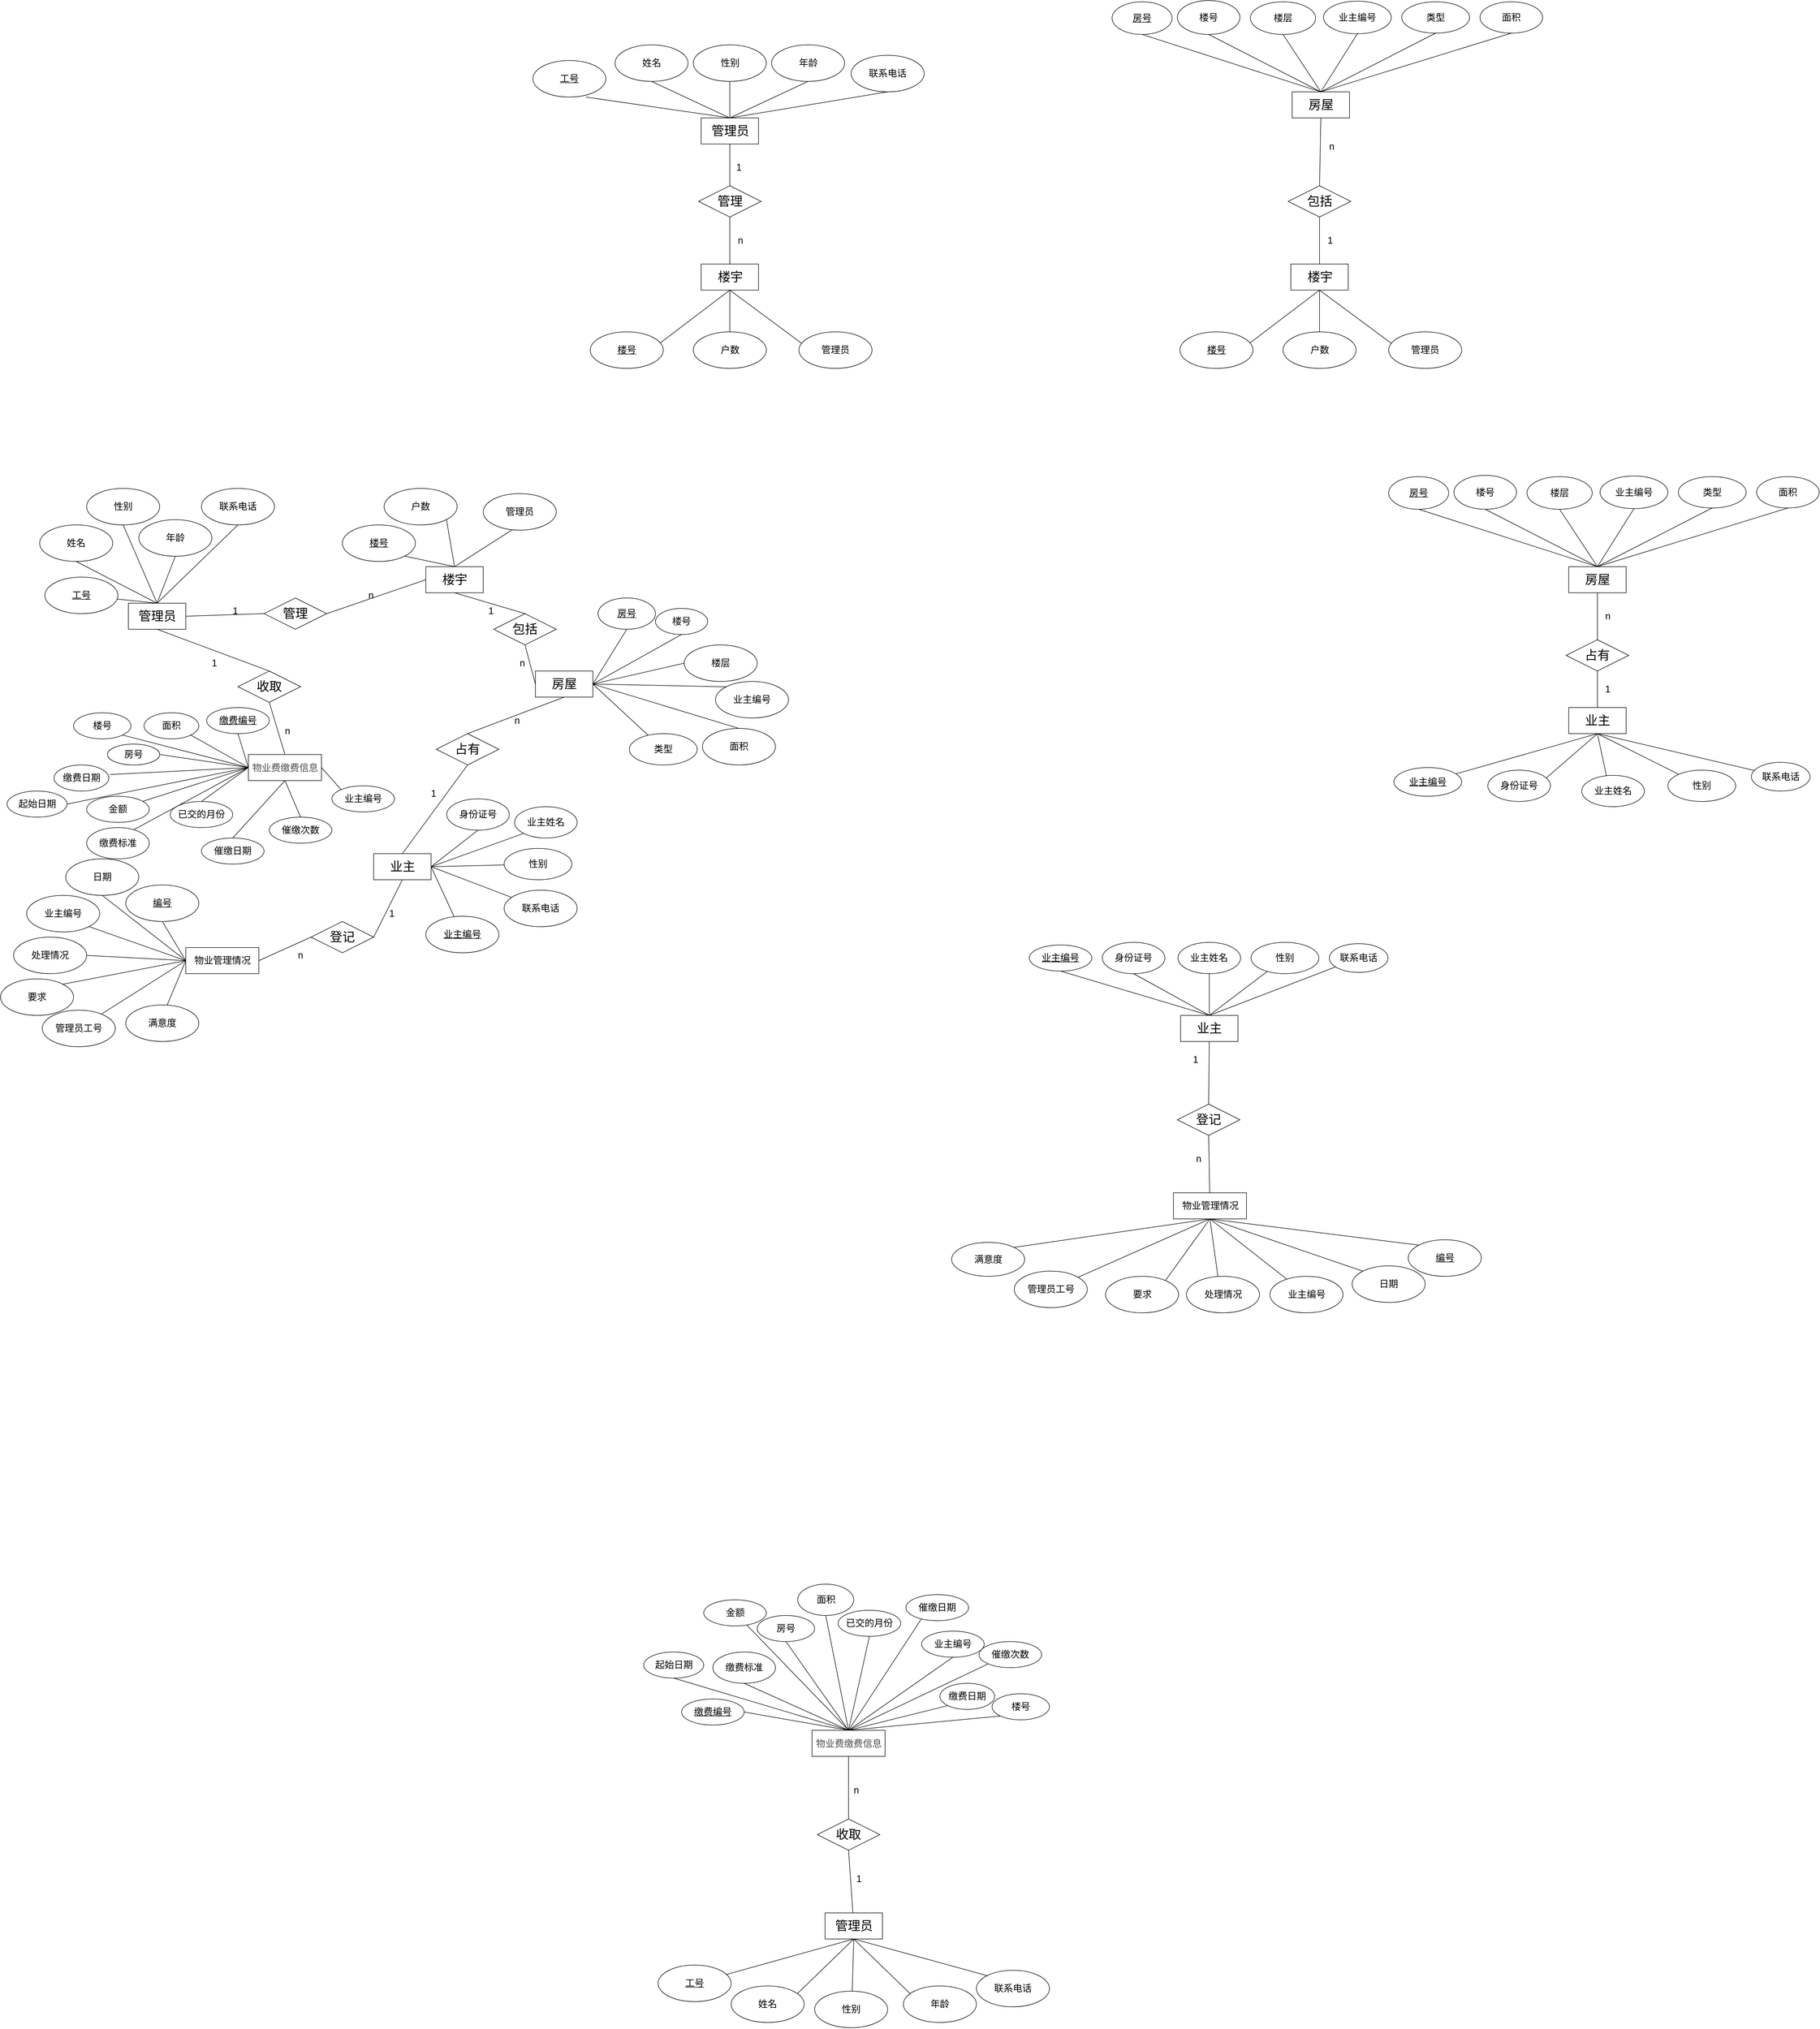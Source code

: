 <mxfile version="20.0.1" type="github">
  <diagram name="Page-1" id="e7e014a7-5840-1c2e-5031-d8a46d1fe8dd">
    <mxGraphModel dx="2953" dy="1843" grid="1" gridSize="10" guides="1" tooltips="1" connect="1" arrows="1" fold="1" page="0" pageScale="1" pageWidth="1169" pageHeight="826" background="none" math="0" shadow="0">
      <root>
        <mxCell id="0" />
        <mxCell id="1" parent="0" />
        <mxCell id="2nPF8oqDAp5KCJnaBlrl-76" style="edgeStyle=none;rounded=0;orthogonalLoop=1;jettySize=auto;html=1;exitX=0.5;exitY=0;exitDx=0;exitDy=0;entryX=1;entryY=1;entryDx=0;entryDy=0;fontSize=24;endArrow=none;endFill=0;" parent="1" source="2nPF8oqDAp5KCJnaBlrl-41" target="2nPF8oqDAp5KCJnaBlrl-73" edge="1">
          <mxGeometry relative="1" as="geometry" />
        </mxCell>
        <mxCell id="2nPF8oqDAp5KCJnaBlrl-77" style="edgeStyle=none;rounded=0;orthogonalLoop=1;jettySize=auto;html=1;exitX=0.5;exitY=0;exitDx=0;exitDy=0;entryX=1;entryY=1;entryDx=0;entryDy=0;fontSize=24;endArrow=none;endFill=0;" parent="1" source="2nPF8oqDAp5KCJnaBlrl-41" target="2nPF8oqDAp5KCJnaBlrl-72" edge="1">
          <mxGeometry relative="1" as="geometry" />
        </mxCell>
        <mxCell id="2nPF8oqDAp5KCJnaBlrl-79" style="edgeStyle=none;rounded=0;orthogonalLoop=1;jettySize=auto;html=1;exitX=0.5;exitY=0;exitDx=0;exitDy=0;entryX=0.39;entryY=0.999;entryDx=0;entryDy=0;entryPerimeter=0;fontSize=24;endArrow=none;endFill=0;" parent="1" source="2nPF8oqDAp5KCJnaBlrl-41" target="2nPF8oqDAp5KCJnaBlrl-74" edge="1">
          <mxGeometry relative="1" as="geometry" />
        </mxCell>
        <mxCell id="2nPF8oqDAp5KCJnaBlrl-130" style="edgeStyle=none;rounded=0;orthogonalLoop=1;jettySize=auto;html=1;exitX=0;exitY=0.5;exitDx=0;exitDy=0;entryX=1;entryY=0.5;entryDx=0;entryDy=0;fontSize=24;endArrow=none;endFill=0;" parent="1" source="2nPF8oqDAp5KCJnaBlrl-41" target="2nPF8oqDAp5KCJnaBlrl-124" edge="1">
          <mxGeometry relative="1" as="geometry" />
        </mxCell>
        <mxCell id="2nPF8oqDAp5KCJnaBlrl-131" style="edgeStyle=none;rounded=0;orthogonalLoop=1;jettySize=auto;html=1;exitX=0.5;exitY=1;exitDx=0;exitDy=0;entryX=0.5;entryY=0;entryDx=0;entryDy=0;fontSize=24;endArrow=none;endFill=0;" parent="1" source="2nPF8oqDAp5KCJnaBlrl-41" target="2nPF8oqDAp5KCJnaBlrl-125" edge="1">
          <mxGeometry relative="1" as="geometry" />
        </mxCell>
        <mxCell id="2nPF8oqDAp5KCJnaBlrl-41" value="&lt;font style=&quot;font-size: 24px;&quot;&gt;楼宇&lt;/font&gt;" style="html=1;" parent="1" vertex="1">
          <mxGeometry x="-135" y="300" width="110" height="50" as="geometry" />
        </mxCell>
        <mxCell id="yIDRuiNN7PZbadJ6efNm-4" style="rounded=0;orthogonalLoop=1;jettySize=auto;html=1;exitX=1;exitY=0.5;exitDx=0;exitDy=0;endArrow=none;endFill=0;" parent="1" source="2nPF8oqDAp5KCJnaBlrl-45" target="yIDRuiNN7PZbadJ6efNm-1" edge="1">
          <mxGeometry relative="1" as="geometry" />
        </mxCell>
        <mxCell id="2nPF8oqDAp5KCJnaBlrl-45" value="&lt;span style=&quot;font-size: 24px;&quot;&gt;业主&lt;/span&gt;" style="html=1;" parent="1" vertex="1">
          <mxGeometry x="-235" y="850" width="110" height="50" as="geometry" />
        </mxCell>
        <mxCell id="2nPF8oqDAp5KCJnaBlrl-57" style="rounded=0;orthogonalLoop=1;jettySize=auto;html=1;exitX=0.5;exitY=0;exitDx=0;exitDy=0;fontSize=18;endArrow=none;endFill=0;" parent="1" source="2nPF8oqDAp5KCJnaBlrl-46" target="2nPF8oqDAp5KCJnaBlrl-52" edge="1">
          <mxGeometry relative="1" as="geometry" />
        </mxCell>
        <mxCell id="2nPF8oqDAp5KCJnaBlrl-58" style="edgeStyle=none;rounded=0;orthogonalLoop=1;jettySize=auto;html=1;exitX=0.5;exitY=0;exitDx=0;exitDy=0;entryX=0.5;entryY=1;entryDx=0;entryDy=0;fontSize=18;endArrow=none;endFill=0;" parent="1" source="2nPF8oqDAp5KCJnaBlrl-46" target="2nPF8oqDAp5KCJnaBlrl-55" edge="1">
          <mxGeometry relative="1" as="geometry" />
        </mxCell>
        <mxCell id="2nPF8oqDAp5KCJnaBlrl-59" style="edgeStyle=none;rounded=0;orthogonalLoop=1;jettySize=auto;html=1;exitX=0.5;exitY=0;exitDx=0;exitDy=0;entryX=0.5;entryY=1;entryDx=0;entryDy=0;fontSize=18;endArrow=none;endFill=0;" parent="1" source="2nPF8oqDAp5KCJnaBlrl-46" target="2nPF8oqDAp5KCJnaBlrl-54" edge="1">
          <mxGeometry relative="1" as="geometry" />
        </mxCell>
        <mxCell id="2nPF8oqDAp5KCJnaBlrl-60" style="edgeStyle=none;rounded=0;orthogonalLoop=1;jettySize=auto;html=1;exitX=0.5;exitY=0;exitDx=0;exitDy=0;entryX=0.5;entryY=1;entryDx=0;entryDy=0;fontSize=18;endArrow=none;endFill=0;" parent="1" source="2nPF8oqDAp5KCJnaBlrl-46" target="2nPF8oqDAp5KCJnaBlrl-53" edge="1">
          <mxGeometry relative="1" as="geometry" />
        </mxCell>
        <mxCell id="2nPF8oqDAp5KCJnaBlrl-61" style="edgeStyle=none;rounded=0;orthogonalLoop=1;jettySize=auto;html=1;exitX=0.5;exitY=0;exitDx=0;exitDy=0;entryX=0.5;entryY=1;entryDx=0;entryDy=0;fontSize=18;endArrow=none;endFill=0;" parent="1" source="2nPF8oqDAp5KCJnaBlrl-46" target="2nPF8oqDAp5KCJnaBlrl-56" edge="1">
          <mxGeometry relative="1" as="geometry" />
        </mxCell>
        <mxCell id="2nPF8oqDAp5KCJnaBlrl-129" style="edgeStyle=none;rounded=0;orthogonalLoop=1;jettySize=auto;html=1;exitX=1;exitY=0.5;exitDx=0;exitDy=0;entryX=0;entryY=0.5;entryDx=0;entryDy=0;fontSize=24;endArrow=none;endFill=0;" parent="1" source="2nPF8oqDAp5KCJnaBlrl-46" target="2nPF8oqDAp5KCJnaBlrl-124" edge="1">
          <mxGeometry relative="1" as="geometry" />
        </mxCell>
        <mxCell id="2nPF8oqDAp5KCJnaBlrl-138" style="edgeStyle=none;rounded=0;orthogonalLoop=1;jettySize=auto;html=1;exitX=0.5;exitY=1;exitDx=0;exitDy=0;entryX=0.5;entryY=0;entryDx=0;entryDy=0;fontSize=24;endArrow=none;endFill=0;" parent="1" source="2nPF8oqDAp5KCJnaBlrl-46" target="2nPF8oqDAp5KCJnaBlrl-126" edge="1">
          <mxGeometry relative="1" as="geometry" />
        </mxCell>
        <mxCell id="2nPF8oqDAp5KCJnaBlrl-46" value="&lt;font style=&quot;font-size: 24px;&quot;&gt;管理员&lt;/font&gt;" style="html=1;" parent="1" vertex="1">
          <mxGeometry x="-705" y="370" width="110" height="50" as="geometry" />
        </mxCell>
        <mxCell id="2nPF8oqDAp5KCJnaBlrl-141" style="edgeStyle=none;rounded=0;orthogonalLoop=1;jettySize=auto;html=1;exitX=1;exitY=0.5;exitDx=0;exitDy=0;fontSize=24;endArrow=none;endFill=0;" parent="1" source="2nPF8oqDAp5KCJnaBlrl-47" target="2nPF8oqDAp5KCJnaBlrl-140" edge="1">
          <mxGeometry relative="1" as="geometry" />
        </mxCell>
        <mxCell id="2nPF8oqDAp5KCJnaBlrl-47" value="&lt;span style=&quot;font-size: 24px;&quot;&gt;房屋&lt;/span&gt;" style="html=1;" parent="1" vertex="1">
          <mxGeometry x="75" y="500" width="110" height="50" as="geometry" />
        </mxCell>
        <mxCell id="2nPF8oqDAp5KCJnaBlrl-121" style="edgeStyle=none;rounded=0;orthogonalLoop=1;jettySize=auto;html=1;exitX=0;exitY=0.5;exitDx=0;exitDy=0;fontSize=24;endArrow=none;endFill=0;" parent="1" source="2nPF8oqDAp5KCJnaBlrl-48" target="2nPF8oqDAp5KCJnaBlrl-108" edge="1">
          <mxGeometry relative="1" as="geometry" />
        </mxCell>
        <mxCell id="2nPF8oqDAp5KCJnaBlrl-122" style="edgeStyle=none;rounded=0;orthogonalLoop=1;jettySize=auto;html=1;exitX=0;exitY=0.5;exitDx=0;exitDy=0;entryX=0.561;entryY=0.027;entryDx=0;entryDy=0;entryPerimeter=0;fontSize=24;endArrow=none;endFill=0;" parent="1" source="2nPF8oqDAp5KCJnaBlrl-48" target="2nPF8oqDAp5KCJnaBlrl-107" edge="1">
          <mxGeometry relative="1" as="geometry" />
        </mxCell>
        <mxCell id="2nPF8oqDAp5KCJnaBlrl-136" style="edgeStyle=none;rounded=0;orthogonalLoop=1;jettySize=auto;html=1;exitX=1;exitY=0.5;exitDx=0;exitDy=0;entryX=0;entryY=0.5;entryDx=0;entryDy=0;fontSize=24;endArrow=none;endFill=0;" parent="1" source="2nPF8oqDAp5KCJnaBlrl-48" target="2nPF8oqDAp5KCJnaBlrl-128" edge="1">
          <mxGeometry relative="1" as="geometry" />
        </mxCell>
        <mxCell id="2nPF8oqDAp5KCJnaBlrl-48" value="&lt;font style=&quot;font-size: 18px;&quot;&gt;物业管理情况&lt;/font&gt;" style="html=1;" parent="1" vertex="1">
          <mxGeometry x="-595" y="1030" width="140" height="50" as="geometry" />
        </mxCell>
        <mxCell id="2nPF8oqDAp5KCJnaBlrl-67" style="edgeStyle=none;rounded=0;orthogonalLoop=1;jettySize=auto;html=1;exitX=0;exitY=0.5;exitDx=0;exitDy=0;entryX=1;entryY=0.5;entryDx=0;entryDy=0;fontSize=18;endArrow=none;endFill=0;" parent="1" source="2nPF8oqDAp5KCJnaBlrl-51" target="2nPF8oqDAp5KCJnaBlrl-64" edge="1">
          <mxGeometry relative="1" as="geometry" />
        </mxCell>
        <mxCell id="2nPF8oqDAp5KCJnaBlrl-68" style="edgeStyle=none;rounded=0;orthogonalLoop=1;jettySize=auto;html=1;exitX=0;exitY=0.5;exitDx=0;exitDy=0;entryX=1;entryY=1;entryDx=0;entryDy=0;fontSize=18;endArrow=none;endFill=0;" parent="1" source="2nPF8oqDAp5KCJnaBlrl-51" target="2nPF8oqDAp5KCJnaBlrl-62" edge="1">
          <mxGeometry relative="1" as="geometry" />
        </mxCell>
        <mxCell id="2nPF8oqDAp5KCJnaBlrl-69" style="edgeStyle=none;rounded=0;orthogonalLoop=1;jettySize=auto;html=1;exitX=0;exitY=0.5;exitDx=0;exitDy=0;entryX=1.023;entryY=0.367;entryDx=0;entryDy=0;fontSize=18;endArrow=none;endFill=0;entryPerimeter=0;" parent="1" source="2nPF8oqDAp5KCJnaBlrl-51" target="2nPF8oqDAp5KCJnaBlrl-63" edge="1">
          <mxGeometry relative="1" as="geometry" />
        </mxCell>
        <mxCell id="2nPF8oqDAp5KCJnaBlrl-70" style="edgeStyle=none;rounded=0;orthogonalLoop=1;jettySize=auto;html=1;exitX=0;exitY=0.5;exitDx=0;exitDy=0;entryX=1;entryY=0.5;entryDx=0;entryDy=0;fontSize=18;endArrow=none;endFill=0;" parent="1" source="2nPF8oqDAp5KCJnaBlrl-51" target="2nPF8oqDAp5KCJnaBlrl-65" edge="1">
          <mxGeometry relative="1" as="geometry" />
        </mxCell>
        <mxCell id="2nPF8oqDAp5KCJnaBlrl-71" style="edgeStyle=none;rounded=0;orthogonalLoop=1;jettySize=auto;html=1;exitX=0;exitY=0.5;exitDx=0;exitDy=0;fontSize=18;endArrow=none;endFill=0;" parent="1" source="2nPF8oqDAp5KCJnaBlrl-51" target="2nPF8oqDAp5KCJnaBlrl-66" edge="1">
          <mxGeometry relative="1" as="geometry" />
        </mxCell>
        <mxCell id="2nPF8oqDAp5KCJnaBlrl-139" style="edgeStyle=none;rounded=0;orthogonalLoop=1;jettySize=auto;html=1;exitX=0.5;exitY=0;exitDx=0;exitDy=0;entryX=0.5;entryY=1;entryDx=0;entryDy=0;fontSize=24;endArrow=none;endFill=0;" parent="1" source="2nPF8oqDAp5KCJnaBlrl-51" target="2nPF8oqDAp5KCJnaBlrl-126" edge="1">
          <mxGeometry relative="1" as="geometry" />
        </mxCell>
        <mxCell id="2nPF8oqDAp5KCJnaBlrl-51" value="&lt;span style=&quot;color: rgb(77, 77, 77); font-family: -apple-system, &amp;quot;SF UI Text&amp;quot;, Arial, &amp;quot;PingFang SC&amp;quot;, &amp;quot;Hiragino Sans GB&amp;quot;, &amp;quot;Microsoft YaHei&amp;quot;, &amp;quot;WenQuanYi Micro Hei&amp;quot;, sans-serif, SimHei, SimSun; text-align: start; background-color: rgb(255, 255, 255);&quot;&gt;&lt;font style=&quot;font-size: 18px;&quot;&gt;物业费缴费信息&lt;/font&gt;&lt;/span&gt;" style="html=1;" parent="1" vertex="1">
          <mxGeometry x="-475" y="660" width="140" height="50" as="geometry" />
        </mxCell>
        <mxCell id="2nPF8oqDAp5KCJnaBlrl-52" value="&lt;u&gt;工号&lt;/u&gt;" style="ellipse;whiteSpace=wrap;html=1;fontSize=18;" parent="1" vertex="1">
          <mxGeometry x="-865" y="320" width="140" height="70" as="geometry" />
        </mxCell>
        <mxCell id="2nPF8oqDAp5KCJnaBlrl-53" value="年龄" style="ellipse;whiteSpace=wrap;html=1;fontSize=18;" parent="1" vertex="1">
          <mxGeometry x="-685" y="210" width="140" height="70" as="geometry" />
        </mxCell>
        <mxCell id="2nPF8oqDAp5KCJnaBlrl-54" value="性别" style="ellipse;whiteSpace=wrap;html=1;fontSize=18;" parent="1" vertex="1">
          <mxGeometry x="-785" y="150" width="140" height="70" as="geometry" />
        </mxCell>
        <mxCell id="2nPF8oqDAp5KCJnaBlrl-55" value="姓名" style="ellipse;whiteSpace=wrap;html=1;fontSize=18;" parent="1" vertex="1">
          <mxGeometry x="-875" y="220" width="140" height="70" as="geometry" />
        </mxCell>
        <mxCell id="2nPF8oqDAp5KCJnaBlrl-56" value="联系电话" style="ellipse;whiteSpace=wrap;html=1;fontSize=18;" parent="1" vertex="1">
          <mxGeometry x="-565" y="150" width="140" height="70" as="geometry" />
        </mxCell>
        <mxCell id="2nPF8oqDAp5KCJnaBlrl-62" value="楼号" style="ellipse;whiteSpace=wrap;html=1;fontSize=18;" parent="1" vertex="1">
          <mxGeometry x="-810" y="580" width="110" height="50" as="geometry" />
        </mxCell>
        <mxCell id="2nPF8oqDAp5KCJnaBlrl-63" value="缴费日期" style="ellipse;whiteSpace=wrap;html=1;fontSize=18;" parent="1" vertex="1">
          <mxGeometry x="-847.5" y="680" width="105" height="50" as="geometry" />
        </mxCell>
        <mxCell id="2nPF8oqDAp5KCJnaBlrl-64" value="房号" style="ellipse;whiteSpace=wrap;html=1;fontSize=18;" parent="1" vertex="1">
          <mxGeometry x="-745" y="640" width="100" height="40" as="geometry" />
        </mxCell>
        <mxCell id="2nPF8oqDAp5KCJnaBlrl-65" value="起始日期" style="ellipse;whiteSpace=wrap;html=1;fontSize=18;" parent="1" vertex="1">
          <mxGeometry x="-937.5" y="730" width="115" height="50" as="geometry" />
        </mxCell>
        <mxCell id="2nPF8oqDAp5KCJnaBlrl-66" value="金额" style="ellipse;whiteSpace=wrap;html=1;fontSize=18;" parent="1" vertex="1">
          <mxGeometry x="-785" y="740" width="120" height="50" as="geometry" />
        </mxCell>
        <mxCell id="2nPF8oqDAp5KCJnaBlrl-72" value="&lt;u&gt;楼号&lt;/u&gt;" style="ellipse;whiteSpace=wrap;html=1;fontSize=18;" parent="1" vertex="1">
          <mxGeometry x="-295" y="220" width="140" height="70" as="geometry" />
        </mxCell>
        <mxCell id="2nPF8oqDAp5KCJnaBlrl-73" value="户数" style="ellipse;whiteSpace=wrap;html=1;fontSize=18;" parent="1" vertex="1">
          <mxGeometry x="-215" y="150" width="140" height="70" as="geometry" />
        </mxCell>
        <mxCell id="2nPF8oqDAp5KCJnaBlrl-74" value="管理员" style="ellipse;whiteSpace=wrap;html=1;fontSize=18;" parent="1" vertex="1">
          <mxGeometry x="-25" y="160" width="140" height="70" as="geometry" />
        </mxCell>
        <mxCell id="2nPF8oqDAp5KCJnaBlrl-87" style="edgeStyle=none;rounded=0;orthogonalLoop=1;jettySize=auto;html=1;exitX=0.5;exitY=1;exitDx=0;exitDy=0;fontSize=24;endArrow=none;endFill=0;entryX=1;entryY=0.5;entryDx=0;entryDy=0;" parent="1" source="2nPF8oqDAp5KCJnaBlrl-81" target="2nPF8oqDAp5KCJnaBlrl-47" edge="1">
          <mxGeometry relative="1" as="geometry">
            <mxPoint x="260" y="495" as="targetPoint" />
          </mxGeometry>
        </mxCell>
        <mxCell id="2nPF8oqDAp5KCJnaBlrl-81" value="楼号" style="ellipse;whiteSpace=wrap;html=1;fontSize=18;" parent="1" vertex="1">
          <mxGeometry x="305" y="380" width="100" height="50" as="geometry" />
        </mxCell>
        <mxCell id="2nPF8oqDAp5KCJnaBlrl-88" style="edgeStyle=none;rounded=0;orthogonalLoop=1;jettySize=auto;html=1;exitX=0.5;exitY=1;exitDx=0;exitDy=0;fontSize=24;endArrow=none;endFill=0;entryX=1;entryY=0.5;entryDx=0;entryDy=0;" parent="1" source="2nPF8oqDAp5KCJnaBlrl-82" target="2nPF8oqDAp5KCJnaBlrl-47" edge="1">
          <mxGeometry relative="1" as="geometry">
            <mxPoint x="260.0" y="500" as="targetPoint" />
          </mxGeometry>
        </mxCell>
        <mxCell id="2nPF8oqDAp5KCJnaBlrl-82" value="&lt;u&gt;房号&lt;/u&gt;" style="ellipse;whiteSpace=wrap;html=1;fontSize=18;" parent="1" vertex="1">
          <mxGeometry x="195" y="360" width="110" height="60" as="geometry" />
        </mxCell>
        <mxCell id="2nPF8oqDAp5KCJnaBlrl-89" style="edgeStyle=none;rounded=0;orthogonalLoop=1;jettySize=auto;html=1;exitX=0;exitY=0.5;exitDx=0;exitDy=0;entryX=1;entryY=0.5;entryDx=0;entryDy=0;fontSize=24;endArrow=none;endFill=0;" parent="1" source="2nPF8oqDAp5KCJnaBlrl-83" target="2nPF8oqDAp5KCJnaBlrl-47" edge="1">
          <mxGeometry relative="1" as="geometry" />
        </mxCell>
        <mxCell id="2nPF8oqDAp5KCJnaBlrl-83" value="楼层" style="ellipse;whiteSpace=wrap;html=1;fontSize=18;" parent="1" vertex="1">
          <mxGeometry x="360" y="450" width="140" height="70" as="geometry" />
        </mxCell>
        <mxCell id="2nPF8oqDAp5KCJnaBlrl-92" style="edgeStyle=none;rounded=0;orthogonalLoop=1;jettySize=auto;html=1;exitX=0.5;exitY=0;exitDx=0;exitDy=0;entryX=1;entryY=0.5;entryDx=0;entryDy=0;fontSize=24;endArrow=none;endFill=0;" parent="1" source="2nPF8oqDAp5KCJnaBlrl-84" target="2nPF8oqDAp5KCJnaBlrl-47" edge="1">
          <mxGeometry relative="1" as="geometry" />
        </mxCell>
        <mxCell id="2nPF8oqDAp5KCJnaBlrl-84" value="面积" style="ellipse;whiteSpace=wrap;html=1;fontSize=18;" parent="1" vertex="1">
          <mxGeometry x="395" y="610" width="140" height="70" as="geometry" />
        </mxCell>
        <mxCell id="2nPF8oqDAp5KCJnaBlrl-90" style="edgeStyle=none;rounded=0;orthogonalLoop=1;jettySize=auto;html=1;exitX=0;exitY=0;exitDx=0;exitDy=0;entryX=1;entryY=0.5;entryDx=0;entryDy=0;fontSize=24;endArrow=none;endFill=0;" parent="1" source="2nPF8oqDAp5KCJnaBlrl-85" target="2nPF8oqDAp5KCJnaBlrl-47" edge="1">
          <mxGeometry relative="1" as="geometry" />
        </mxCell>
        <mxCell id="2nPF8oqDAp5KCJnaBlrl-85" value="业主编号" style="ellipse;whiteSpace=wrap;html=1;fontSize=18;" parent="1" vertex="1">
          <mxGeometry x="420" y="520" width="140" height="70" as="geometry" />
        </mxCell>
        <mxCell id="2nPF8oqDAp5KCJnaBlrl-86" style="edgeStyle=none;rounded=0;orthogonalLoop=1;jettySize=auto;html=1;exitX=0.5;exitY=0;exitDx=0;exitDy=0;fontSize=24;endArrow=none;endFill=0;" parent="1" source="2nPF8oqDAp5KCJnaBlrl-47" target="2nPF8oqDAp5KCJnaBlrl-47" edge="1">
          <mxGeometry relative="1" as="geometry" />
        </mxCell>
        <mxCell id="2nPF8oqDAp5KCJnaBlrl-102" style="edgeStyle=none;rounded=0;orthogonalLoop=1;jettySize=auto;html=1;exitX=0;exitY=1;exitDx=0;exitDy=0;entryX=1;entryY=0.5;entryDx=0;entryDy=0;fontSize=24;endArrow=none;endFill=0;" parent="1" source="2nPF8oqDAp5KCJnaBlrl-94" target="2nPF8oqDAp5KCJnaBlrl-45" edge="1">
          <mxGeometry relative="1" as="geometry" />
        </mxCell>
        <mxCell id="2nPF8oqDAp5KCJnaBlrl-94" value="业主姓名" style="ellipse;whiteSpace=wrap;html=1;fontSize=18;" parent="1" vertex="1">
          <mxGeometry x="35" y="760" width="120" height="60" as="geometry" />
        </mxCell>
        <mxCell id="2nPF8oqDAp5KCJnaBlrl-105" style="edgeStyle=none;rounded=0;orthogonalLoop=1;jettySize=auto;html=1;entryX=1;entryY=0.5;entryDx=0;entryDy=0;fontSize=24;endArrow=none;endFill=0;" parent="1" source="2nPF8oqDAp5KCJnaBlrl-97" target="2nPF8oqDAp5KCJnaBlrl-45" edge="1">
          <mxGeometry relative="1" as="geometry" />
        </mxCell>
        <mxCell id="2nPF8oqDAp5KCJnaBlrl-97" value="联系电话" style="ellipse;whiteSpace=wrap;html=1;fontSize=18;" parent="1" vertex="1">
          <mxGeometry x="15" y="920" width="140" height="70" as="geometry" />
        </mxCell>
        <mxCell id="2nPF8oqDAp5KCJnaBlrl-101" style="edgeStyle=none;rounded=0;orthogonalLoop=1;jettySize=auto;html=1;exitX=0.5;exitY=1;exitDx=0;exitDy=0;entryX=1;entryY=0.5;entryDx=0;entryDy=0;fontSize=24;endArrow=none;endFill=0;" parent="1" source="2nPF8oqDAp5KCJnaBlrl-99" target="2nPF8oqDAp5KCJnaBlrl-45" edge="1">
          <mxGeometry relative="1" as="geometry" />
        </mxCell>
        <mxCell id="2nPF8oqDAp5KCJnaBlrl-99" value="身份证号" style="ellipse;whiteSpace=wrap;html=1;fontSize=18;" parent="1" vertex="1">
          <mxGeometry x="-95" y="745" width="120" height="60" as="geometry" />
        </mxCell>
        <mxCell id="2nPF8oqDAp5KCJnaBlrl-103" value="" style="edgeStyle=none;rounded=0;orthogonalLoop=1;jettySize=auto;html=1;fontSize=24;endArrow=none;endFill=0;entryX=1;entryY=0.5;entryDx=0;entryDy=0;" parent="1" source="2nPF8oqDAp5KCJnaBlrl-100" target="2nPF8oqDAp5KCJnaBlrl-45" edge="1">
          <mxGeometry relative="1" as="geometry">
            <mxPoint x="-95" y="870" as="targetPoint" />
          </mxGeometry>
        </mxCell>
        <mxCell id="2nPF8oqDAp5KCJnaBlrl-100" value="性别" style="ellipse;whiteSpace=wrap;html=1;fontSize=18;" parent="1" vertex="1">
          <mxGeometry x="15" y="840" width="130" height="60" as="geometry" />
        </mxCell>
        <mxCell id="2nPF8oqDAp5KCJnaBlrl-107" value="满意度" style="ellipse;whiteSpace=wrap;html=1;fontSize=18;" parent="1" vertex="1">
          <mxGeometry x="-710" y="1140" width="140" height="70" as="geometry" />
        </mxCell>
        <mxCell id="2nPF8oqDAp5KCJnaBlrl-108" value="管理员工号" style="ellipse;whiteSpace=wrap;html=1;fontSize=18;" parent="1" vertex="1">
          <mxGeometry x="-870" y="1150" width="140" height="70" as="geometry" />
        </mxCell>
        <mxCell id="2nPF8oqDAp5KCJnaBlrl-118" style="edgeStyle=none;rounded=0;orthogonalLoop=1;jettySize=auto;html=1;exitX=1;exitY=0;exitDx=0;exitDy=0;entryX=0;entryY=0.5;entryDx=0;entryDy=0;fontSize=24;endArrow=none;endFill=0;" parent="1" source="2nPF8oqDAp5KCJnaBlrl-109" target="2nPF8oqDAp5KCJnaBlrl-48" edge="1">
          <mxGeometry relative="1" as="geometry" />
        </mxCell>
        <mxCell id="2nPF8oqDAp5KCJnaBlrl-109" value="要求" style="ellipse;whiteSpace=wrap;html=1;fontSize=18;" parent="1" vertex="1">
          <mxGeometry x="-950" y="1090" width="140" height="70" as="geometry" />
        </mxCell>
        <mxCell id="2nPF8oqDAp5KCJnaBlrl-114" style="edgeStyle=none;rounded=0;orthogonalLoop=1;jettySize=auto;html=1;exitX=0.5;exitY=1;exitDx=0;exitDy=0;entryX=0;entryY=0.5;entryDx=0;entryDy=0;fontSize=24;endArrow=none;endFill=0;" parent="1" source="2nPF8oqDAp5KCJnaBlrl-110" target="2nPF8oqDAp5KCJnaBlrl-48" edge="1">
          <mxGeometry relative="1" as="geometry" />
        </mxCell>
        <mxCell id="2nPF8oqDAp5KCJnaBlrl-110" value="日期" style="ellipse;whiteSpace=wrap;html=1;fontSize=18;" parent="1" vertex="1">
          <mxGeometry x="-825" y="860" width="140" height="70" as="geometry" />
        </mxCell>
        <mxCell id="2nPF8oqDAp5KCJnaBlrl-116" style="edgeStyle=none;rounded=0;orthogonalLoop=1;jettySize=auto;html=1;exitX=1;exitY=1;exitDx=0;exitDy=0;entryX=0;entryY=0.5;entryDx=0;entryDy=0;fontSize=24;endArrow=none;endFill=0;" parent="1" source="2nPF8oqDAp5KCJnaBlrl-111" target="2nPF8oqDAp5KCJnaBlrl-48" edge="1">
          <mxGeometry relative="1" as="geometry" />
        </mxCell>
        <mxCell id="2nPF8oqDAp5KCJnaBlrl-111" value="业主编号" style="ellipse;whiteSpace=wrap;html=1;fontSize=18;" parent="1" vertex="1">
          <mxGeometry x="-900" y="930" width="140" height="70" as="geometry" />
        </mxCell>
        <mxCell id="2nPF8oqDAp5KCJnaBlrl-117" style="edgeStyle=none;rounded=0;orthogonalLoop=1;jettySize=auto;html=1;exitX=1;exitY=0.5;exitDx=0;exitDy=0;entryX=0;entryY=0.5;entryDx=0;entryDy=0;fontSize=24;endArrow=none;endFill=0;" parent="1" source="2nPF8oqDAp5KCJnaBlrl-112" target="2nPF8oqDAp5KCJnaBlrl-48" edge="1">
          <mxGeometry relative="1" as="geometry" />
        </mxCell>
        <mxCell id="2nPF8oqDAp5KCJnaBlrl-112" value="处理情况" style="ellipse;whiteSpace=wrap;html=1;fontSize=18;" parent="1" vertex="1">
          <mxGeometry x="-925" y="1010" width="140" height="70" as="geometry" />
        </mxCell>
        <mxCell id="2nPF8oqDAp5KCJnaBlrl-113" style="edgeStyle=none;rounded=0;orthogonalLoop=1;jettySize=auto;html=1;exitX=1;exitY=0.5;exitDx=0;exitDy=0;fontSize=24;endArrow=none;endFill=0;" parent="1" source="2nPF8oqDAp5KCJnaBlrl-110" target="2nPF8oqDAp5KCJnaBlrl-110" edge="1">
          <mxGeometry relative="1" as="geometry" />
        </mxCell>
        <mxCell id="2nPF8oqDAp5KCJnaBlrl-124" value="管理" style="shape=rhombus;perimeter=rhombusPerimeter;whiteSpace=wrap;html=1;align=center;fontSize=24;" parent="1" vertex="1">
          <mxGeometry x="-445" y="360" width="120" height="60" as="geometry" />
        </mxCell>
        <mxCell id="2nPF8oqDAp5KCJnaBlrl-132" style="edgeStyle=none;rounded=0;orthogonalLoop=1;jettySize=auto;html=1;exitX=0.5;exitY=1;exitDx=0;exitDy=0;entryX=0;entryY=0.5;entryDx=0;entryDy=0;fontSize=24;endArrow=none;endFill=0;" parent="1" source="2nPF8oqDAp5KCJnaBlrl-125" target="2nPF8oqDAp5KCJnaBlrl-47" edge="1">
          <mxGeometry relative="1" as="geometry" />
        </mxCell>
        <mxCell id="2nPF8oqDAp5KCJnaBlrl-125" value="包括" style="shape=rhombus;perimeter=rhombusPerimeter;whiteSpace=wrap;html=1;align=center;fontSize=24;" parent="1" vertex="1">
          <mxGeometry x="-5" y="390" width="120" height="60" as="geometry" />
        </mxCell>
        <mxCell id="2nPF8oqDAp5KCJnaBlrl-126" value="收取" style="shape=rhombus;perimeter=rhombusPerimeter;whiteSpace=wrap;html=1;align=center;fontSize=24;" parent="1" vertex="1">
          <mxGeometry x="-495" y="500" width="120" height="60" as="geometry" />
        </mxCell>
        <mxCell id="2nPF8oqDAp5KCJnaBlrl-137" style="edgeStyle=none;rounded=0;orthogonalLoop=1;jettySize=auto;html=1;exitX=1;exitY=0.5;exitDx=0;exitDy=0;entryX=0.5;entryY=1;entryDx=0;entryDy=0;fontSize=24;endArrow=none;endFill=0;" parent="1" source="2nPF8oqDAp5KCJnaBlrl-128" target="2nPF8oqDAp5KCJnaBlrl-45" edge="1">
          <mxGeometry relative="1" as="geometry" />
        </mxCell>
        <mxCell id="2nPF8oqDAp5KCJnaBlrl-128" value="登记" style="shape=rhombus;perimeter=rhombusPerimeter;whiteSpace=wrap;html=1;align=center;fontSize=24;" parent="1" vertex="1">
          <mxGeometry x="-355" y="980" width="120" height="60" as="geometry" />
        </mxCell>
        <mxCell id="2nPF8oqDAp5KCJnaBlrl-134" style="edgeStyle=none;rounded=0;orthogonalLoop=1;jettySize=auto;html=1;exitX=0.5;exitY=1;exitDx=0;exitDy=0;entryX=0.5;entryY=0;entryDx=0;entryDy=0;fontSize=24;endArrow=none;endFill=0;" parent="1" source="2nPF8oqDAp5KCJnaBlrl-133" target="2nPF8oqDAp5KCJnaBlrl-45" edge="1">
          <mxGeometry relative="1" as="geometry" />
        </mxCell>
        <mxCell id="2nPF8oqDAp5KCJnaBlrl-135" style="edgeStyle=none;rounded=0;orthogonalLoop=1;jettySize=auto;html=1;exitX=0.5;exitY=0;exitDx=0;exitDy=0;entryX=0.5;entryY=1;entryDx=0;entryDy=0;fontSize=24;endArrow=none;endFill=0;" parent="1" source="2nPF8oqDAp5KCJnaBlrl-133" target="2nPF8oqDAp5KCJnaBlrl-47" edge="1">
          <mxGeometry relative="1" as="geometry" />
        </mxCell>
        <mxCell id="2nPF8oqDAp5KCJnaBlrl-133" value="占有" style="shape=rhombus;perimeter=rhombusPerimeter;whiteSpace=wrap;html=1;align=center;fontSize=24;" parent="1" vertex="1">
          <mxGeometry x="-115" y="620" width="120" height="60" as="geometry" />
        </mxCell>
        <mxCell id="2nPF8oqDAp5KCJnaBlrl-140" value="类型" style="ellipse;whiteSpace=wrap;html=1;fontSize=18;" parent="1" vertex="1">
          <mxGeometry x="255" y="620" width="130" height="60" as="geometry" />
        </mxCell>
        <mxCell id="2nPF8oqDAp5KCJnaBlrl-147" style="edgeStyle=none;rounded=0;orthogonalLoop=1;jettySize=auto;html=1;exitX=0.758;exitY=0.064;exitDx=0;exitDy=0;entryX=0;entryY=0.5;entryDx=0;entryDy=0;fontSize=18;endArrow=none;endFill=0;exitPerimeter=0;" parent="1" source="2nPF8oqDAp5KCJnaBlrl-143" target="2nPF8oqDAp5KCJnaBlrl-51" edge="1">
          <mxGeometry relative="1" as="geometry" />
        </mxCell>
        <mxCell id="2nPF8oqDAp5KCJnaBlrl-143" value="缴费标准" style="ellipse;whiteSpace=wrap;html=1;fontSize=18;" parent="1" vertex="1">
          <mxGeometry x="-785" y="800" width="120" height="60" as="geometry" />
        </mxCell>
        <mxCell id="2nPF8oqDAp5KCJnaBlrl-146" style="edgeStyle=none;rounded=0;orthogonalLoop=1;jettySize=auto;html=1;exitX=1;exitY=1;exitDx=0;exitDy=0;entryX=0;entryY=0.5;entryDx=0;entryDy=0;fontSize=18;endArrow=none;endFill=0;" parent="1" source="2nPF8oqDAp5KCJnaBlrl-144" target="2nPF8oqDAp5KCJnaBlrl-51" edge="1">
          <mxGeometry relative="1" as="geometry" />
        </mxCell>
        <mxCell id="2nPF8oqDAp5KCJnaBlrl-144" value="面积" style="ellipse;whiteSpace=wrap;html=1;fontSize=18;" parent="1" vertex="1">
          <mxGeometry x="-675" y="580" width="105" height="50" as="geometry" />
        </mxCell>
        <mxCell id="2nPF8oqDAp5KCJnaBlrl-148" style="edgeStyle=none;rounded=0;orthogonalLoop=1;jettySize=auto;html=1;exitX=0.5;exitY=0;exitDx=0;exitDy=0;entryX=0;entryY=0.5;entryDx=0;entryDy=0;fontSize=18;endArrow=none;endFill=0;" parent="1" source="2nPF8oqDAp5KCJnaBlrl-145" target="2nPF8oqDAp5KCJnaBlrl-51" edge="1">
          <mxGeometry relative="1" as="geometry" />
        </mxCell>
        <mxCell id="2nPF8oqDAp5KCJnaBlrl-145" value="已交的月份" style="ellipse;whiteSpace=wrap;html=1;fontSize=18;" parent="1" vertex="1">
          <mxGeometry x="-625" y="750" width="120" height="50" as="geometry" />
        </mxCell>
        <mxCell id="2nPF8oqDAp5KCJnaBlrl-153" style="edgeStyle=none;rounded=0;orthogonalLoop=1;jettySize=auto;html=1;exitX=0.5;exitY=0;exitDx=0;exitDy=0;entryX=0.5;entryY=1;entryDx=0;entryDy=0;fontSize=18;endArrow=none;endFill=0;" parent="1" source="2nPF8oqDAp5KCJnaBlrl-149" target="2nPF8oqDAp5KCJnaBlrl-51" edge="1">
          <mxGeometry relative="1" as="geometry" />
        </mxCell>
        <mxCell id="2nPF8oqDAp5KCJnaBlrl-149" value="催缴日期" style="ellipse;whiteSpace=wrap;html=1;fontSize=18;" parent="1" vertex="1">
          <mxGeometry x="-565" y="820" width="120" height="50" as="geometry" />
        </mxCell>
        <mxCell id="2nPF8oqDAp5KCJnaBlrl-152" style="edgeStyle=none;rounded=0;orthogonalLoop=1;jettySize=auto;html=1;exitX=0.5;exitY=0;exitDx=0;exitDy=0;entryX=0.5;entryY=1;entryDx=0;entryDy=0;fontSize=18;endArrow=none;endFill=0;" parent="1" source="2nPF8oqDAp5KCJnaBlrl-150" target="2nPF8oqDAp5KCJnaBlrl-51" edge="1">
          <mxGeometry relative="1" as="geometry" />
        </mxCell>
        <mxCell id="2nPF8oqDAp5KCJnaBlrl-150" value="催缴次数" style="ellipse;whiteSpace=wrap;html=1;fontSize=18;" parent="1" vertex="1">
          <mxGeometry x="-435" y="780" width="120" height="50" as="geometry" />
        </mxCell>
        <mxCell id="yIDRuiNN7PZbadJ6efNm-1" value="&lt;u&gt;业主编号&lt;/u&gt;" style="ellipse;whiteSpace=wrap;html=1;fontSize=18;" parent="1" vertex="1">
          <mxGeometry x="-135" y="970" width="140" height="70" as="geometry" />
        </mxCell>
        <mxCell id="yIDRuiNN7PZbadJ6efNm-7" style="edgeStyle=none;rounded=0;orthogonalLoop=1;jettySize=auto;html=1;exitX=0.5;exitY=1;exitDx=0;exitDy=0;entryX=0;entryY=0.5;entryDx=0;entryDy=0;endArrow=none;endFill=0;" parent="1" source="yIDRuiNN7PZbadJ6efNm-6" target="2nPF8oqDAp5KCJnaBlrl-48" edge="1">
          <mxGeometry relative="1" as="geometry" />
        </mxCell>
        <mxCell id="yIDRuiNN7PZbadJ6efNm-6" value="&lt;u&gt;编号&lt;/u&gt;" style="ellipse;whiteSpace=wrap;html=1;fontSize=18;" parent="1" vertex="1">
          <mxGeometry x="-710" y="910" width="140" height="70" as="geometry" />
        </mxCell>
        <mxCell id="yIDRuiNN7PZbadJ6efNm-9" style="edgeStyle=none;rounded=0;orthogonalLoop=1;jettySize=auto;html=1;exitX=0.5;exitY=1;exitDx=0;exitDy=0;entryX=0;entryY=0.5;entryDx=0;entryDy=0;endArrow=none;endFill=0;" parent="1" source="yIDRuiNN7PZbadJ6efNm-8" target="2nPF8oqDAp5KCJnaBlrl-51" edge="1">
          <mxGeometry relative="1" as="geometry" />
        </mxCell>
        <mxCell id="yIDRuiNN7PZbadJ6efNm-8" value="&lt;u&gt;缴费编号&lt;/u&gt;" style="ellipse;whiteSpace=wrap;html=1;fontSize=18;" parent="1" vertex="1">
          <mxGeometry x="-555" y="570" width="120" height="50" as="geometry" />
        </mxCell>
        <mxCell id="yIDRuiNN7PZbadJ6efNm-11" style="edgeStyle=none;rounded=0;orthogonalLoop=1;jettySize=auto;html=1;exitX=0;exitY=0;exitDx=0;exitDy=0;entryX=1;entryY=0.5;entryDx=0;entryDy=0;endArrow=none;endFill=0;" parent="1" source="yIDRuiNN7PZbadJ6efNm-10" target="2nPF8oqDAp5KCJnaBlrl-51" edge="1">
          <mxGeometry relative="1" as="geometry" />
        </mxCell>
        <mxCell id="yIDRuiNN7PZbadJ6efNm-10" value="业主编号" style="ellipse;whiteSpace=wrap;html=1;fontSize=18;" parent="1" vertex="1">
          <mxGeometry x="-315" y="720" width="120" height="50" as="geometry" />
        </mxCell>
        <mxCell id="yIDRuiNN7PZbadJ6efNm-14" value="&lt;font style=&quot;font-size: 18px;&quot;&gt;1&lt;/font&gt;" style="text;html=1;strokeColor=none;fillColor=none;align=center;verticalAlign=middle;whiteSpace=wrap;rounded=0;" parent="1" vertex="1">
          <mxGeometry x="-535" y="370" width="70" height="30" as="geometry" />
        </mxCell>
        <mxCell id="yIDRuiNN7PZbadJ6efNm-15" value="&lt;font style=&quot;font-size: 18px;&quot;&gt;n&lt;/font&gt;" style="text;html=1;strokeColor=none;fillColor=none;align=center;verticalAlign=middle;whiteSpace=wrap;rounded=0;" parent="1" vertex="1">
          <mxGeometry x="-275" y="340" width="70" height="30" as="geometry" />
        </mxCell>
        <mxCell id="yIDRuiNN7PZbadJ6efNm-16" value="&lt;font style=&quot;font-size: 18px;&quot;&gt;1&lt;/font&gt;" style="text;html=1;strokeColor=none;fillColor=none;align=center;verticalAlign=middle;whiteSpace=wrap;rounded=0;" parent="1" vertex="1">
          <mxGeometry x="-45" y="370" width="70" height="30" as="geometry" />
        </mxCell>
        <mxCell id="yIDRuiNN7PZbadJ6efNm-20" value="&lt;font style=&quot;font-size: 18px;&quot;&gt;n&lt;/font&gt;" style="text;html=1;strokeColor=none;fillColor=none;align=center;verticalAlign=middle;whiteSpace=wrap;rounded=0;" parent="1" vertex="1">
          <mxGeometry x="15" y="470" width="70" height="30" as="geometry" />
        </mxCell>
        <mxCell id="yIDRuiNN7PZbadJ6efNm-23" value="&lt;font style=&quot;font-size: 18px;&quot;&gt;1&lt;/font&gt;" style="text;html=1;strokeColor=none;fillColor=none;align=center;verticalAlign=middle;whiteSpace=wrap;rounded=0;" parent="1" vertex="1">
          <mxGeometry x="-155" y="720" width="70" height="30" as="geometry" />
        </mxCell>
        <mxCell id="yIDRuiNN7PZbadJ6efNm-24" value="&lt;font style=&quot;font-size: 18px;&quot;&gt;n&lt;/font&gt;" style="text;html=1;strokeColor=none;fillColor=none;align=center;verticalAlign=middle;whiteSpace=wrap;rounded=0;" parent="1" vertex="1">
          <mxGeometry x="5" y="580" width="70" height="30" as="geometry" />
        </mxCell>
        <mxCell id="yIDRuiNN7PZbadJ6efNm-25" value="&lt;font style=&quot;font-size: 18px;&quot;&gt;1&lt;/font&gt;" style="text;html=1;strokeColor=none;fillColor=none;align=center;verticalAlign=middle;whiteSpace=wrap;rounded=0;" parent="1" vertex="1">
          <mxGeometry x="-575" y="470" width="70" height="30" as="geometry" />
        </mxCell>
        <mxCell id="yIDRuiNN7PZbadJ6efNm-26" value="&lt;font style=&quot;font-size: 18px;&quot;&gt;n&lt;/font&gt;" style="text;html=1;strokeColor=none;fillColor=none;align=center;verticalAlign=middle;whiteSpace=wrap;rounded=0;" parent="1" vertex="1">
          <mxGeometry x="-435" y="600" width="70" height="30" as="geometry" />
        </mxCell>
        <mxCell id="yIDRuiNN7PZbadJ6efNm-29" value="&lt;font style=&quot;font-size: 18px;&quot;&gt;1&lt;/font&gt;" style="text;html=1;strokeColor=none;fillColor=none;align=center;verticalAlign=middle;whiteSpace=wrap;rounded=0;" parent="1" vertex="1">
          <mxGeometry x="-235" y="950" width="70" height="30" as="geometry" />
        </mxCell>
        <mxCell id="yIDRuiNN7PZbadJ6efNm-31" value="&lt;font style=&quot;font-size: 18px;&quot;&gt;n&lt;/font&gt;" style="text;html=1;strokeColor=none;fillColor=none;align=center;verticalAlign=middle;whiteSpace=wrap;rounded=0;" parent="1" vertex="1">
          <mxGeometry x="-410" y="1030" width="70" height="30" as="geometry" />
        </mxCell>
        <mxCell id="JHmTSI4JT7e1zYxMdme_-1" style="rounded=0;orthogonalLoop=1;jettySize=auto;html=1;exitX=0.5;exitY=0;exitDx=0;exitDy=0;fontSize=18;endArrow=none;endFill=0;entryX=0.727;entryY=1;entryDx=0;entryDy=0;entryPerimeter=0;" edge="1" parent="1" source="JHmTSI4JT7e1zYxMdme_-7" target="JHmTSI4JT7e1zYxMdme_-8">
          <mxGeometry relative="1" as="geometry" />
        </mxCell>
        <mxCell id="JHmTSI4JT7e1zYxMdme_-2" style="edgeStyle=none;rounded=0;orthogonalLoop=1;jettySize=auto;html=1;exitX=0.5;exitY=0;exitDx=0;exitDy=0;entryX=0.5;entryY=1;entryDx=0;entryDy=0;fontSize=18;endArrow=none;endFill=0;" edge="1" parent="1" source="JHmTSI4JT7e1zYxMdme_-7" target="JHmTSI4JT7e1zYxMdme_-11">
          <mxGeometry relative="1" as="geometry" />
        </mxCell>
        <mxCell id="JHmTSI4JT7e1zYxMdme_-3" style="edgeStyle=none;rounded=0;orthogonalLoop=1;jettySize=auto;html=1;exitX=0.5;exitY=0;exitDx=0;exitDy=0;entryX=0.5;entryY=1;entryDx=0;entryDy=0;fontSize=18;endArrow=none;endFill=0;" edge="1" parent="1" source="JHmTSI4JT7e1zYxMdme_-7" target="JHmTSI4JT7e1zYxMdme_-10">
          <mxGeometry relative="1" as="geometry" />
        </mxCell>
        <mxCell id="JHmTSI4JT7e1zYxMdme_-4" style="edgeStyle=none;rounded=0;orthogonalLoop=1;jettySize=auto;html=1;exitX=0.5;exitY=0;exitDx=0;exitDy=0;entryX=0.5;entryY=1;entryDx=0;entryDy=0;fontSize=18;endArrow=none;endFill=0;" edge="1" parent="1" source="JHmTSI4JT7e1zYxMdme_-7" target="JHmTSI4JT7e1zYxMdme_-9">
          <mxGeometry relative="1" as="geometry" />
        </mxCell>
        <mxCell id="JHmTSI4JT7e1zYxMdme_-5" style="edgeStyle=none;rounded=0;orthogonalLoop=1;jettySize=auto;html=1;exitX=0.5;exitY=0;exitDx=0;exitDy=0;entryX=0.5;entryY=1;entryDx=0;entryDy=0;fontSize=18;endArrow=none;endFill=0;" edge="1" parent="1" source="JHmTSI4JT7e1zYxMdme_-7" target="JHmTSI4JT7e1zYxMdme_-12">
          <mxGeometry relative="1" as="geometry" />
        </mxCell>
        <mxCell id="JHmTSI4JT7e1zYxMdme_-98" style="edgeStyle=orthogonalEdgeStyle;rounded=0;orthogonalLoop=1;jettySize=auto;html=1;exitX=0.5;exitY=1;exitDx=0;exitDy=0;entryX=0.5;entryY=0;entryDx=0;entryDy=0;endArrow=none;endFill=0;" edge="1" parent="1" source="JHmTSI4JT7e1zYxMdme_-7" target="JHmTSI4JT7e1zYxMdme_-96">
          <mxGeometry relative="1" as="geometry" />
        </mxCell>
        <mxCell id="JHmTSI4JT7e1zYxMdme_-7" value="&lt;font style=&quot;font-size: 24px;&quot;&gt;管理员&lt;/font&gt;" style="html=1;" vertex="1" parent="1">
          <mxGeometry x="392.5" y="-560" width="110" height="50" as="geometry" />
        </mxCell>
        <mxCell id="JHmTSI4JT7e1zYxMdme_-8" value="&lt;u&gt;工号&lt;/u&gt;" style="ellipse;whiteSpace=wrap;html=1;fontSize=18;" vertex="1" parent="1">
          <mxGeometry x="70" y="-670" width="140" height="70" as="geometry" />
        </mxCell>
        <mxCell id="JHmTSI4JT7e1zYxMdme_-9" value="年龄" style="ellipse;whiteSpace=wrap;html=1;fontSize=18;" vertex="1" parent="1">
          <mxGeometry x="527.5" y="-700" width="140" height="70" as="geometry" />
        </mxCell>
        <mxCell id="JHmTSI4JT7e1zYxMdme_-10" value="性别" style="ellipse;whiteSpace=wrap;html=1;fontSize=18;" vertex="1" parent="1">
          <mxGeometry x="377.5" y="-700" width="140" height="70" as="geometry" />
        </mxCell>
        <mxCell id="JHmTSI4JT7e1zYxMdme_-11" value="姓名" style="ellipse;whiteSpace=wrap;html=1;fontSize=18;" vertex="1" parent="1">
          <mxGeometry x="227.5" y="-700" width="140" height="70" as="geometry" />
        </mxCell>
        <mxCell id="JHmTSI4JT7e1zYxMdme_-12" value="联系电话" style="ellipse;whiteSpace=wrap;html=1;fontSize=18;" vertex="1" parent="1">
          <mxGeometry x="680" y="-680" width="140" height="70" as="geometry" />
        </mxCell>
        <mxCell id="JHmTSI4JT7e1zYxMdme_-22" style="edgeStyle=none;rounded=0;orthogonalLoop=1;jettySize=auto;html=1;fontSize=24;endArrow=none;endFill=0;exitX=0.5;exitY=0;exitDx=0;exitDy=0;entryX=0.5;entryY=1;entryDx=0;entryDy=0;" edge="1" parent="1" source="JHmTSI4JT7e1zYxMdme_-23" target="JHmTSI4JT7e1zYxMdme_-35">
          <mxGeometry relative="1" as="geometry">
            <mxPoint x="1940" y="40" as="sourcePoint" />
          </mxGeometry>
        </mxCell>
        <mxCell id="JHmTSI4JT7e1zYxMdme_-142" style="edgeStyle=none;rounded=0;orthogonalLoop=1;jettySize=auto;html=1;exitX=0.5;exitY=1;exitDx=0;exitDy=0;endArrow=none;endFill=0;" edge="1" parent="1" source="JHmTSI4JT7e1zYxMdme_-23" target="JHmTSI4JT7e1zYxMdme_-141">
          <mxGeometry relative="1" as="geometry" />
        </mxCell>
        <mxCell id="JHmTSI4JT7e1zYxMdme_-23" value="&lt;span style=&quot;font-size: 24px;&quot;&gt;房屋&lt;/span&gt;" style="html=1;" vertex="1" parent="1">
          <mxGeometry x="2055" y="300" width="110" height="50" as="geometry" />
        </mxCell>
        <mxCell id="JHmTSI4JT7e1zYxMdme_-24" style="edgeStyle=none;rounded=0;orthogonalLoop=1;jettySize=auto;html=1;exitX=0.5;exitY=1;exitDx=0;exitDy=0;fontSize=24;endArrow=none;endFill=0;entryX=0.5;entryY=0;entryDx=0;entryDy=0;" edge="1" parent="1" source="JHmTSI4JT7e1zYxMdme_-25" target="JHmTSI4JT7e1zYxMdme_-23">
          <mxGeometry relative="1" as="geometry">
            <mxPoint x="1945" y="40" as="targetPoint" />
          </mxGeometry>
        </mxCell>
        <mxCell id="JHmTSI4JT7e1zYxMdme_-25" value="楼号" style="ellipse;whiteSpace=wrap;html=1;fontSize=18;" vertex="1" parent="1">
          <mxGeometry x="1835" y="125" width="120" height="65" as="geometry" />
        </mxCell>
        <mxCell id="JHmTSI4JT7e1zYxMdme_-26" style="edgeStyle=none;rounded=0;orthogonalLoop=1;jettySize=auto;html=1;exitX=0.5;exitY=1;exitDx=0;exitDy=0;fontSize=24;endArrow=none;endFill=0;entryX=0.5;entryY=0;entryDx=0;entryDy=0;" edge="1" parent="1" source="JHmTSI4JT7e1zYxMdme_-27" target="JHmTSI4JT7e1zYxMdme_-23">
          <mxGeometry relative="1" as="geometry">
            <mxPoint x="1955" y="40" as="targetPoint" />
          </mxGeometry>
        </mxCell>
        <mxCell id="JHmTSI4JT7e1zYxMdme_-27" value="&lt;u&gt;房号&lt;/u&gt;" style="ellipse;whiteSpace=wrap;html=1;fontSize=18;" vertex="1" parent="1">
          <mxGeometry x="1710" y="127.5" width="115" height="62.5" as="geometry" />
        </mxCell>
        <mxCell id="JHmTSI4JT7e1zYxMdme_-28" style="edgeStyle=none;rounded=0;orthogonalLoop=1;jettySize=auto;html=1;exitX=0.5;exitY=1;exitDx=0;exitDy=0;entryX=0.5;entryY=0;entryDx=0;entryDy=0;fontSize=24;endArrow=none;endFill=0;" edge="1" parent="1" source="JHmTSI4JT7e1zYxMdme_-29" target="JHmTSI4JT7e1zYxMdme_-23">
          <mxGeometry relative="1" as="geometry" />
        </mxCell>
        <mxCell id="JHmTSI4JT7e1zYxMdme_-29" value="楼层" style="ellipse;whiteSpace=wrap;html=1;fontSize=18;" vertex="1" parent="1">
          <mxGeometry x="1975" y="127.5" width="125" height="62.5" as="geometry" />
        </mxCell>
        <mxCell id="JHmTSI4JT7e1zYxMdme_-30" style="edgeStyle=none;rounded=0;orthogonalLoop=1;jettySize=auto;html=1;exitX=0.5;exitY=1;exitDx=0;exitDy=0;entryX=0.5;entryY=0;entryDx=0;entryDy=0;fontSize=24;endArrow=none;endFill=0;" edge="1" parent="1" source="JHmTSI4JT7e1zYxMdme_-31" target="JHmTSI4JT7e1zYxMdme_-23">
          <mxGeometry relative="1" as="geometry" />
        </mxCell>
        <mxCell id="JHmTSI4JT7e1zYxMdme_-31" value="面积" style="ellipse;whiteSpace=wrap;html=1;fontSize=18;" vertex="1" parent="1">
          <mxGeometry x="2415" y="127.5" width="120" height="60" as="geometry" />
        </mxCell>
        <mxCell id="JHmTSI4JT7e1zYxMdme_-32" style="edgeStyle=none;rounded=0;orthogonalLoop=1;jettySize=auto;html=1;exitX=0.5;exitY=1;exitDx=0;exitDy=0;entryX=0.5;entryY=0;entryDx=0;entryDy=0;fontSize=24;endArrow=none;endFill=0;" edge="1" parent="1" source="JHmTSI4JT7e1zYxMdme_-33" target="JHmTSI4JT7e1zYxMdme_-23">
          <mxGeometry relative="1" as="geometry" />
        </mxCell>
        <mxCell id="JHmTSI4JT7e1zYxMdme_-33" value="业主编号" style="ellipse;whiteSpace=wrap;html=1;fontSize=18;" vertex="1" parent="1">
          <mxGeometry x="2115" y="126.25" width="130" height="62.5" as="geometry" />
        </mxCell>
        <mxCell id="JHmTSI4JT7e1zYxMdme_-34" style="edgeStyle=none;rounded=0;orthogonalLoop=1;jettySize=auto;html=1;exitX=0.5;exitY=0;exitDx=0;exitDy=0;fontSize=24;endArrow=none;endFill=0;" edge="1" parent="1" source="JHmTSI4JT7e1zYxMdme_-23" target="JHmTSI4JT7e1zYxMdme_-23">
          <mxGeometry relative="1" as="geometry" />
        </mxCell>
        <mxCell id="JHmTSI4JT7e1zYxMdme_-35" value="类型" style="ellipse;whiteSpace=wrap;html=1;fontSize=18;" vertex="1" parent="1">
          <mxGeometry x="2265" y="127.5" width="130" height="60" as="geometry" />
        </mxCell>
        <mxCell id="JHmTSI4JT7e1zYxMdme_-37" style="rounded=0;orthogonalLoop=1;jettySize=auto;html=1;exitX=0.5;exitY=0;exitDx=0;exitDy=0;endArrow=none;endFill=0;entryX=0.5;entryY=1;entryDx=0;entryDy=0;" edge="1" parent="1" source="JHmTSI4JT7e1zYxMdme_-38" target="JHmTSI4JT7e1zYxMdme_-48">
          <mxGeometry relative="1" as="geometry" />
        </mxCell>
        <mxCell id="JHmTSI4JT7e1zYxMdme_-149" style="edgeStyle=none;rounded=0;orthogonalLoop=1;jettySize=auto;html=1;exitX=0.5;exitY=1;exitDx=0;exitDy=0;entryX=0.5;entryY=0;entryDx=0;entryDy=0;endArrow=none;endFill=0;" edge="1" parent="1" source="JHmTSI4JT7e1zYxMdme_-38" target="JHmTSI4JT7e1zYxMdme_-146">
          <mxGeometry relative="1" as="geometry" />
        </mxCell>
        <mxCell id="JHmTSI4JT7e1zYxMdme_-38" value="&lt;span style=&quot;font-size: 24px;&quot;&gt;业主&lt;/span&gt;" style="html=1;" vertex="1" parent="1">
          <mxGeometry x="1311.25" y="1160" width="110" height="50" as="geometry" />
        </mxCell>
        <mxCell id="JHmTSI4JT7e1zYxMdme_-39" style="edgeStyle=none;rounded=0;orthogonalLoop=1;jettySize=auto;html=1;entryX=0.5;entryY=0;entryDx=0;entryDy=0;fontSize=24;endArrow=none;endFill=0;exitX=0.5;exitY=1;exitDx=0;exitDy=0;" edge="1" parent="1" source="JHmTSI4JT7e1zYxMdme_-40" target="JHmTSI4JT7e1zYxMdme_-38">
          <mxGeometry relative="1" as="geometry">
            <mxPoint x="1411.25" y="990" as="sourcePoint" />
          </mxGeometry>
        </mxCell>
        <mxCell id="JHmTSI4JT7e1zYxMdme_-40" value="业主姓名" style="ellipse;whiteSpace=wrap;html=1;fontSize=18;" vertex="1" parent="1">
          <mxGeometry x="1306.25" y="1020" width="120" height="60" as="geometry" />
        </mxCell>
        <mxCell id="JHmTSI4JT7e1zYxMdme_-41" style="edgeStyle=none;rounded=0;orthogonalLoop=1;jettySize=auto;html=1;entryX=0.5;entryY=0;entryDx=0;entryDy=0;fontSize=24;endArrow=none;endFill=0;" edge="1" parent="1" source="JHmTSI4JT7e1zYxMdme_-42" target="JHmTSI4JT7e1zYxMdme_-38">
          <mxGeometry relative="1" as="geometry" />
        </mxCell>
        <mxCell id="JHmTSI4JT7e1zYxMdme_-42" value="联系电话" style="ellipse;whiteSpace=wrap;html=1;fontSize=18;" vertex="1" parent="1">
          <mxGeometry x="1596.25" y="1022.5" width="112.5" height="55" as="geometry" />
        </mxCell>
        <mxCell id="JHmTSI4JT7e1zYxMdme_-43" style="edgeStyle=none;rounded=0;orthogonalLoop=1;jettySize=auto;html=1;exitX=0.5;exitY=1;exitDx=0;exitDy=0;fontSize=24;endArrow=none;endFill=0;entryX=0.5;entryY=0;entryDx=0;entryDy=0;" edge="1" parent="1" source="JHmTSI4JT7e1zYxMdme_-44" target="JHmTSI4JT7e1zYxMdme_-38">
          <mxGeometry relative="1" as="geometry">
            <mxPoint x="1111.25" y="970" as="targetPoint" />
          </mxGeometry>
        </mxCell>
        <mxCell id="JHmTSI4JT7e1zYxMdme_-44" value="身份证号" style="ellipse;whiteSpace=wrap;html=1;fontSize=18;" vertex="1" parent="1">
          <mxGeometry x="1161.25" y="1020" width="120" height="60" as="geometry" />
        </mxCell>
        <mxCell id="JHmTSI4JT7e1zYxMdme_-45" value="" style="edgeStyle=none;rounded=0;orthogonalLoop=1;jettySize=auto;html=1;fontSize=24;endArrow=none;endFill=0;entryX=0.5;entryY=0;entryDx=0;entryDy=0;" edge="1" parent="1" source="JHmTSI4JT7e1zYxMdme_-46" target="JHmTSI4JT7e1zYxMdme_-38">
          <mxGeometry relative="1" as="geometry">
            <mxPoint x="1251.25" y="852.5" as="targetPoint" />
          </mxGeometry>
        </mxCell>
        <mxCell id="JHmTSI4JT7e1zYxMdme_-46" value="性别" style="ellipse;whiteSpace=wrap;html=1;fontSize=18;" vertex="1" parent="1">
          <mxGeometry x="1446.25" y="1020" width="130" height="60" as="geometry" />
        </mxCell>
        <mxCell id="JHmTSI4JT7e1zYxMdme_-48" value="&lt;u&gt;业主编号&lt;/u&gt;" style="ellipse;whiteSpace=wrap;html=1;fontSize=18;" vertex="1" parent="1">
          <mxGeometry x="1021.25" y="1025" width="120" height="50" as="geometry" />
        </mxCell>
        <mxCell id="JHmTSI4JT7e1zYxMdme_-51" style="edgeStyle=none;rounded=0;orthogonalLoop=1;jettySize=auto;html=1;exitX=0.5;exitY=1;exitDx=0;exitDy=0;fontSize=24;endArrow=none;endFill=0;" edge="1" parent="1" source="JHmTSI4JT7e1zYxMdme_-53" target="JHmTSI4JT7e1zYxMdme_-55">
          <mxGeometry relative="1" as="geometry" />
        </mxCell>
        <mxCell id="JHmTSI4JT7e1zYxMdme_-52" style="edgeStyle=none;rounded=0;orthogonalLoop=1;jettySize=auto;html=1;exitX=0.5;exitY=1;exitDx=0;exitDy=0;entryX=1;entryY=0;entryDx=0;entryDy=0;fontSize=24;endArrow=none;endFill=0;" edge="1" parent="1" source="JHmTSI4JT7e1zYxMdme_-53" target="JHmTSI4JT7e1zYxMdme_-54">
          <mxGeometry relative="1" as="geometry" />
        </mxCell>
        <mxCell id="JHmTSI4JT7e1zYxMdme_-53" value="&lt;font style=&quot;font-size: 18px;&quot;&gt;物业管理情况&lt;/font&gt;" style="html=1;" vertex="1" parent="1">
          <mxGeometry x="1297.5" y="1500" width="140" height="50" as="geometry" />
        </mxCell>
        <mxCell id="JHmTSI4JT7e1zYxMdme_-54" value="满意度" style="ellipse;whiteSpace=wrap;html=1;fontSize=18;" vertex="1" parent="1">
          <mxGeometry x="872.5" y="1595" width="140" height="65" as="geometry" />
        </mxCell>
        <mxCell id="JHmTSI4JT7e1zYxMdme_-55" value="管理员工号" style="ellipse;whiteSpace=wrap;html=1;fontSize=18;" vertex="1" parent="1">
          <mxGeometry x="992.5" y="1650" width="140" height="70" as="geometry" />
        </mxCell>
        <mxCell id="JHmTSI4JT7e1zYxMdme_-56" style="edgeStyle=none;rounded=0;orthogonalLoop=1;jettySize=auto;html=1;exitX=0.5;exitY=1;exitDx=0;exitDy=0;entryX=0.5;entryY=1;entryDx=0;entryDy=0;fontSize=24;endArrow=none;endFill=0;" edge="1" parent="1" source="JHmTSI4JT7e1zYxMdme_-57" target="JHmTSI4JT7e1zYxMdme_-53">
          <mxGeometry relative="1" as="geometry" />
        </mxCell>
        <mxCell id="JHmTSI4JT7e1zYxMdme_-57" value="要求" style="ellipse;whiteSpace=wrap;html=1;fontSize=18;" vertex="1" parent="1">
          <mxGeometry x="1167.5" y="1660" width="140" height="70" as="geometry" />
        </mxCell>
        <mxCell id="JHmTSI4JT7e1zYxMdme_-58" style="edgeStyle=none;rounded=0;orthogonalLoop=1;jettySize=auto;html=1;exitX=0;exitY=0;exitDx=0;exitDy=0;fontSize=24;endArrow=none;endFill=0;entryX=0.5;entryY=1;entryDx=0;entryDy=0;" edge="1" parent="1" source="JHmTSI4JT7e1zYxMdme_-59" target="JHmTSI4JT7e1zYxMdme_-53">
          <mxGeometry relative="1" as="geometry">
            <mxPoint x="1282.5" y="1660" as="targetPoint" />
          </mxGeometry>
        </mxCell>
        <mxCell id="JHmTSI4JT7e1zYxMdme_-59" value="日期" style="ellipse;whiteSpace=wrap;html=1;fontSize=18;" vertex="1" parent="1">
          <mxGeometry x="1640" y="1640" width="140" height="70" as="geometry" />
        </mxCell>
        <mxCell id="JHmTSI4JT7e1zYxMdme_-60" style="edgeStyle=none;rounded=0;orthogonalLoop=1;jettySize=auto;html=1;entryX=0.5;entryY=1;entryDx=0;entryDy=0;fontSize=24;endArrow=none;endFill=0;" edge="1" parent="1" source="JHmTSI4JT7e1zYxMdme_-61" target="JHmTSI4JT7e1zYxMdme_-53">
          <mxGeometry relative="1" as="geometry" />
        </mxCell>
        <mxCell id="JHmTSI4JT7e1zYxMdme_-61" value="业主编号" style="ellipse;whiteSpace=wrap;html=1;fontSize=18;" vertex="1" parent="1">
          <mxGeometry x="1482.5" y="1660" width="140" height="70" as="geometry" />
        </mxCell>
        <mxCell id="JHmTSI4JT7e1zYxMdme_-62" style="edgeStyle=none;rounded=0;orthogonalLoop=1;jettySize=auto;html=1;exitX=0.5;exitY=1;exitDx=0;exitDy=0;entryX=0.5;entryY=1;entryDx=0;entryDy=0;fontSize=24;endArrow=none;endFill=0;" edge="1" parent="1" source="JHmTSI4JT7e1zYxMdme_-63" target="JHmTSI4JT7e1zYxMdme_-53">
          <mxGeometry relative="1" as="geometry" />
        </mxCell>
        <mxCell id="JHmTSI4JT7e1zYxMdme_-63" value="处理情况" style="ellipse;whiteSpace=wrap;html=1;fontSize=18;" vertex="1" parent="1">
          <mxGeometry x="1322.5" y="1660" width="140" height="70" as="geometry" />
        </mxCell>
        <mxCell id="JHmTSI4JT7e1zYxMdme_-64" style="edgeStyle=none;rounded=0;orthogonalLoop=1;jettySize=auto;html=1;exitX=1;exitY=0.5;exitDx=0;exitDy=0;fontSize=24;endArrow=none;endFill=0;" edge="1" parent="1" source="JHmTSI4JT7e1zYxMdme_-59" target="JHmTSI4JT7e1zYxMdme_-59">
          <mxGeometry relative="1" as="geometry" />
        </mxCell>
        <mxCell id="JHmTSI4JT7e1zYxMdme_-65" style="edgeStyle=none;rounded=0;orthogonalLoop=1;jettySize=auto;html=1;exitX=0;exitY=0;exitDx=0;exitDy=0;entryX=0.5;entryY=1;entryDx=0;entryDy=0;endArrow=none;endFill=0;" edge="1" parent="1" source="JHmTSI4JT7e1zYxMdme_-66" target="JHmTSI4JT7e1zYxMdme_-53">
          <mxGeometry relative="1" as="geometry" />
        </mxCell>
        <mxCell id="JHmTSI4JT7e1zYxMdme_-66" value="&lt;u&gt;编号&lt;/u&gt;" style="ellipse;whiteSpace=wrap;html=1;fontSize=18;" vertex="1" parent="1">
          <mxGeometry x="1747.5" y="1590" width="140" height="70" as="geometry" />
        </mxCell>
        <mxCell id="JHmTSI4JT7e1zYxMdme_-68" style="edgeStyle=none;rounded=0;orthogonalLoop=1;jettySize=auto;html=1;entryX=0.5;entryY=1;entryDx=0;entryDy=0;fontSize=18;endArrow=none;endFill=0;exitX=0.5;exitY=0;exitDx=0;exitDy=0;" edge="1" parent="1" source="JHmTSI4JT7e1zYxMdme_-74" target="JHmTSI4JT7e1zYxMdme_-77">
          <mxGeometry relative="1" as="geometry">
            <mxPoint x="778" y="2030" as="sourcePoint" />
          </mxGeometry>
        </mxCell>
        <mxCell id="JHmTSI4JT7e1zYxMdme_-69" style="edgeStyle=none;rounded=0;orthogonalLoop=1;jettySize=auto;html=1;exitX=0.5;exitY=0;exitDx=0;exitDy=0;entryX=0;entryY=1;entryDx=0;entryDy=0;fontSize=18;endArrow=none;endFill=0;" edge="1" parent="1" source="JHmTSI4JT7e1zYxMdme_-74" target="JHmTSI4JT7e1zYxMdme_-75">
          <mxGeometry relative="1" as="geometry" />
        </mxCell>
        <mxCell id="JHmTSI4JT7e1zYxMdme_-70" style="edgeStyle=none;rounded=0;orthogonalLoop=1;jettySize=auto;html=1;exitX=0.5;exitY=0;exitDx=0;exitDy=0;entryX=0;entryY=1;entryDx=0;entryDy=0;fontSize=18;endArrow=none;endFill=0;" edge="1" parent="1" source="JHmTSI4JT7e1zYxMdme_-74" target="JHmTSI4JT7e1zYxMdme_-76">
          <mxGeometry relative="1" as="geometry" />
        </mxCell>
        <mxCell id="JHmTSI4JT7e1zYxMdme_-71" style="edgeStyle=none;rounded=0;orthogonalLoop=1;jettySize=auto;html=1;exitX=0.5;exitY=0;exitDx=0;exitDy=0;entryX=0.5;entryY=1;entryDx=0;entryDy=0;fontSize=18;endArrow=none;endFill=0;" edge="1" parent="1" source="JHmTSI4JT7e1zYxMdme_-74" target="JHmTSI4JT7e1zYxMdme_-78">
          <mxGeometry relative="1" as="geometry" />
        </mxCell>
        <mxCell id="JHmTSI4JT7e1zYxMdme_-72" style="edgeStyle=none;rounded=0;orthogonalLoop=1;jettySize=auto;html=1;exitX=0.5;exitY=0;exitDx=0;exitDy=0;fontSize=18;endArrow=none;endFill=0;" edge="1" parent="1" source="JHmTSI4JT7e1zYxMdme_-74" target="JHmTSI4JT7e1zYxMdme_-79">
          <mxGeometry relative="1" as="geometry" />
        </mxCell>
        <mxCell id="JHmTSI4JT7e1zYxMdme_-174" style="edgeStyle=none;rounded=0;orthogonalLoop=1;jettySize=auto;html=1;exitX=0.5;exitY=1;exitDx=0;exitDy=0;entryX=0.5;entryY=0;entryDx=0;entryDy=0;endArrow=none;endFill=0;" edge="1" parent="1" source="JHmTSI4JT7e1zYxMdme_-74" target="JHmTSI4JT7e1zYxMdme_-173">
          <mxGeometry relative="1" as="geometry" />
        </mxCell>
        <mxCell id="JHmTSI4JT7e1zYxMdme_-74" value="&lt;span style=&quot;color: rgb(77, 77, 77); font-family: -apple-system, &amp;quot;SF UI Text&amp;quot;, Arial, &amp;quot;PingFang SC&amp;quot;, &amp;quot;Hiragino Sans GB&amp;quot;, &amp;quot;Microsoft YaHei&amp;quot;, &amp;quot;WenQuanYi Micro Hei&amp;quot;, sans-serif, SimHei, SimSun; text-align: start; background-color: rgb(255, 255, 255);&quot;&gt;&lt;font style=&quot;font-size: 18px;&quot;&gt;物业费缴费信息&lt;/font&gt;&lt;/span&gt;" style="html=1;" vertex="1" parent="1">
          <mxGeometry x="605" y="2530" width="140" height="50" as="geometry" />
        </mxCell>
        <mxCell id="JHmTSI4JT7e1zYxMdme_-75" value="楼号" style="ellipse;whiteSpace=wrap;html=1;fontSize=18;" vertex="1" parent="1">
          <mxGeometry x="950" y="2460" width="110" height="50" as="geometry" />
        </mxCell>
        <mxCell id="JHmTSI4JT7e1zYxMdme_-76" value="缴费日期" style="ellipse;whiteSpace=wrap;html=1;fontSize=18;" vertex="1" parent="1">
          <mxGeometry x="850" y="2440" width="105" height="50" as="geometry" />
        </mxCell>
        <mxCell id="JHmTSI4JT7e1zYxMdme_-77" value="房号" style="ellipse;whiteSpace=wrap;html=1;fontSize=18;" vertex="1" parent="1">
          <mxGeometry x="500" y="2310" width="110" height="50" as="geometry" />
        </mxCell>
        <mxCell id="JHmTSI4JT7e1zYxMdme_-78" value="起始日期" style="ellipse;whiteSpace=wrap;html=1;fontSize=18;" vertex="1" parent="1">
          <mxGeometry x="282.5" y="2380" width="115" height="50" as="geometry" />
        </mxCell>
        <mxCell id="JHmTSI4JT7e1zYxMdme_-79" value="金额" style="ellipse;whiteSpace=wrap;html=1;fontSize=18;" vertex="1" parent="1">
          <mxGeometry x="397.5" y="2280" width="120" height="50" as="geometry" />
        </mxCell>
        <mxCell id="JHmTSI4JT7e1zYxMdme_-80" style="edgeStyle=none;rounded=0;orthogonalLoop=1;jettySize=auto;html=1;exitX=0.5;exitY=1;exitDx=0;exitDy=0;entryX=0.5;entryY=0;entryDx=0;entryDy=0;fontSize=18;endArrow=none;endFill=0;" edge="1" parent="1" source="JHmTSI4JT7e1zYxMdme_-81" target="JHmTSI4JT7e1zYxMdme_-74">
          <mxGeometry relative="1" as="geometry" />
        </mxCell>
        <mxCell id="JHmTSI4JT7e1zYxMdme_-81" value="缴费标准" style="ellipse;whiteSpace=wrap;html=1;fontSize=18;" vertex="1" parent="1">
          <mxGeometry x="415" y="2380" width="120" height="60" as="geometry" />
        </mxCell>
        <mxCell id="JHmTSI4JT7e1zYxMdme_-82" style="edgeStyle=none;rounded=0;orthogonalLoop=1;jettySize=auto;html=1;exitX=0.5;exitY=1;exitDx=0;exitDy=0;entryX=0.5;entryY=0;entryDx=0;entryDy=0;fontSize=18;endArrow=none;endFill=0;" edge="1" parent="1" source="JHmTSI4JT7e1zYxMdme_-83" target="JHmTSI4JT7e1zYxMdme_-74">
          <mxGeometry relative="1" as="geometry" />
        </mxCell>
        <mxCell id="JHmTSI4JT7e1zYxMdme_-83" value="面积" style="ellipse;whiteSpace=wrap;html=1;fontSize=18;" vertex="1" parent="1">
          <mxGeometry x="577.5" y="2250" width="107.5" height="60" as="geometry" />
        </mxCell>
        <mxCell id="JHmTSI4JT7e1zYxMdme_-84" style="edgeStyle=none;rounded=0;orthogonalLoop=1;jettySize=auto;html=1;exitX=0.5;exitY=1;exitDx=0;exitDy=0;entryX=0.5;entryY=0;entryDx=0;entryDy=0;fontSize=18;endArrow=none;endFill=0;" edge="1" parent="1" source="JHmTSI4JT7e1zYxMdme_-85" target="JHmTSI4JT7e1zYxMdme_-74">
          <mxGeometry relative="1" as="geometry" />
        </mxCell>
        <mxCell id="JHmTSI4JT7e1zYxMdme_-85" value="已交的月份" style="ellipse;whiteSpace=wrap;html=1;fontSize=18;" vertex="1" parent="1">
          <mxGeometry x="655" y="2300" width="120" height="50" as="geometry" />
        </mxCell>
        <mxCell id="JHmTSI4JT7e1zYxMdme_-86" style="edgeStyle=none;rounded=0;orthogonalLoop=1;jettySize=auto;html=1;exitX=0.5;exitY=0;exitDx=0;exitDy=0;fontSize=18;endArrow=none;endFill=0;entryX=0.5;entryY=0;entryDx=0;entryDy=0;" edge="1" parent="1" source="JHmTSI4JT7e1zYxMdme_-87" target="JHmTSI4JT7e1zYxMdme_-74">
          <mxGeometry relative="1" as="geometry">
            <mxPoint x="775" y="2020" as="targetPoint" />
          </mxGeometry>
        </mxCell>
        <mxCell id="JHmTSI4JT7e1zYxMdme_-87" value="催缴日期" style="ellipse;whiteSpace=wrap;html=1;fontSize=18;" vertex="1" parent="1">
          <mxGeometry x="785" y="2270" width="120" height="50" as="geometry" />
        </mxCell>
        <mxCell id="JHmTSI4JT7e1zYxMdme_-88" style="edgeStyle=none;rounded=0;orthogonalLoop=1;jettySize=auto;html=1;exitX=0;exitY=1;exitDx=0;exitDy=0;fontSize=18;endArrow=none;endFill=0;entryX=0.5;entryY=0;entryDx=0;entryDy=0;" edge="1" parent="1" source="JHmTSI4JT7e1zYxMdme_-89" target="JHmTSI4JT7e1zYxMdme_-74">
          <mxGeometry relative="1" as="geometry">
            <mxPoint x="775" y="2020" as="targetPoint" />
          </mxGeometry>
        </mxCell>
        <mxCell id="JHmTSI4JT7e1zYxMdme_-89" value="催缴次数" style="ellipse;whiteSpace=wrap;html=1;fontSize=18;" vertex="1" parent="1">
          <mxGeometry x="925" y="2360" width="120" height="50" as="geometry" />
        </mxCell>
        <mxCell id="JHmTSI4JT7e1zYxMdme_-90" style="edgeStyle=none;rounded=0;orthogonalLoop=1;jettySize=auto;html=1;exitX=1;exitY=0.5;exitDx=0;exitDy=0;entryX=0.5;entryY=0;entryDx=0;entryDy=0;endArrow=none;endFill=0;" edge="1" parent="1" source="JHmTSI4JT7e1zYxMdme_-91" target="JHmTSI4JT7e1zYxMdme_-74">
          <mxGeometry relative="1" as="geometry" />
        </mxCell>
        <mxCell id="JHmTSI4JT7e1zYxMdme_-91" value="&lt;u&gt;缴费编号&lt;/u&gt;" style="ellipse;whiteSpace=wrap;html=1;fontSize=18;" vertex="1" parent="1">
          <mxGeometry x="355" y="2470" width="120" height="50" as="geometry" />
        </mxCell>
        <mxCell id="JHmTSI4JT7e1zYxMdme_-92" style="edgeStyle=none;rounded=0;orthogonalLoop=1;jettySize=auto;html=1;exitX=0.5;exitY=1;exitDx=0;exitDy=0;endArrow=none;endFill=0;entryX=0.5;entryY=0;entryDx=0;entryDy=0;" edge="1" parent="1" source="JHmTSI4JT7e1zYxMdme_-93" target="JHmTSI4JT7e1zYxMdme_-74">
          <mxGeometry relative="1" as="geometry">
            <mxPoint x="835" y="1990" as="targetPoint" />
          </mxGeometry>
        </mxCell>
        <mxCell id="JHmTSI4JT7e1zYxMdme_-93" value="业主编号" style="ellipse;whiteSpace=wrap;html=1;fontSize=18;" vertex="1" parent="1">
          <mxGeometry x="815" y="2340" width="120" height="50" as="geometry" />
        </mxCell>
        <mxCell id="JHmTSI4JT7e1zYxMdme_-14" style="edgeStyle=none;rounded=0;orthogonalLoop=1;jettySize=auto;html=1;exitX=0.5;exitY=1;exitDx=0;exitDy=0;entryX=0.5;entryY=1;entryDx=0;entryDy=0;fontSize=24;endArrow=none;endFill=0;" edge="1" parent="1" source="JHmTSI4JT7e1zYxMdme_-17" target="JHmTSI4JT7e1zYxMdme_-19">
          <mxGeometry relative="1" as="geometry" />
        </mxCell>
        <mxCell id="JHmTSI4JT7e1zYxMdme_-15" style="edgeStyle=none;rounded=0;orthogonalLoop=1;jettySize=auto;html=1;exitX=0.5;exitY=1;exitDx=0;exitDy=0;entryX=0.5;entryY=1;entryDx=0;entryDy=0;fontSize=24;endArrow=none;endFill=0;" edge="1" parent="1" source="JHmTSI4JT7e1zYxMdme_-17" target="JHmTSI4JT7e1zYxMdme_-18">
          <mxGeometry relative="1" as="geometry" />
        </mxCell>
        <mxCell id="JHmTSI4JT7e1zYxMdme_-16" style="edgeStyle=none;rounded=0;orthogonalLoop=1;jettySize=auto;html=1;exitX=0.5;exitY=1;exitDx=0;exitDy=0;entryX=0.5;entryY=1;entryDx=0;entryDy=0;fontSize=24;endArrow=none;endFill=0;" edge="1" parent="1" source="JHmTSI4JT7e1zYxMdme_-17" target="JHmTSI4JT7e1zYxMdme_-20">
          <mxGeometry relative="1" as="geometry" />
        </mxCell>
        <mxCell id="JHmTSI4JT7e1zYxMdme_-17" value="&lt;font style=&quot;font-size: 24px;&quot;&gt;楼宇&lt;/font&gt;" style="html=1;" vertex="1" parent="1">
          <mxGeometry x="392.5" y="-280" width="110" height="50" as="geometry" />
        </mxCell>
        <mxCell id="JHmTSI4JT7e1zYxMdme_-18" value="&lt;u&gt;楼号&lt;/u&gt;" style="ellipse;whiteSpace=wrap;html=1;fontSize=18;" vertex="1" parent="1">
          <mxGeometry x="180" y="-150" width="140" height="70" as="geometry" />
        </mxCell>
        <mxCell id="JHmTSI4JT7e1zYxMdme_-19" value="户数" style="ellipse;whiteSpace=wrap;html=1;fontSize=18;" vertex="1" parent="1">
          <mxGeometry x="377.5" y="-150" width="140" height="70" as="geometry" />
        </mxCell>
        <mxCell id="JHmTSI4JT7e1zYxMdme_-20" value="管理员" style="ellipse;whiteSpace=wrap;html=1;fontSize=18;" vertex="1" parent="1">
          <mxGeometry x="580" y="-150" width="140" height="70" as="geometry" />
        </mxCell>
        <mxCell id="JHmTSI4JT7e1zYxMdme_-99" style="edgeStyle=orthogonalEdgeStyle;rounded=0;orthogonalLoop=1;jettySize=auto;html=1;exitX=0.5;exitY=1;exitDx=0;exitDy=0;endArrow=none;endFill=0;" edge="1" parent="1" source="JHmTSI4JT7e1zYxMdme_-96" target="JHmTSI4JT7e1zYxMdme_-17">
          <mxGeometry relative="1" as="geometry" />
        </mxCell>
        <mxCell id="JHmTSI4JT7e1zYxMdme_-96" value="管理" style="shape=rhombus;perimeter=rhombusPerimeter;whiteSpace=wrap;html=1;align=center;fontSize=24;" vertex="1" parent="1">
          <mxGeometry x="387.5" y="-430" width="120" height="60" as="geometry" />
        </mxCell>
        <mxCell id="JHmTSI4JT7e1zYxMdme_-100" value="&lt;font style=&quot;font-size: 18px;&quot;&gt;1&lt;/font&gt;" style="text;html=1;strokeColor=none;fillColor=none;align=center;verticalAlign=middle;whiteSpace=wrap;rounded=0;" vertex="1" parent="1">
          <mxGeometry x="430" y="-480" width="70" height="30" as="geometry" />
        </mxCell>
        <mxCell id="JHmTSI4JT7e1zYxMdme_-103" value="&lt;font style=&quot;font-size: 18px;&quot;&gt;n&lt;/font&gt;" style="text;html=1;strokeColor=none;fillColor=none;align=center;verticalAlign=middle;whiteSpace=wrap;rounded=0;" vertex="1" parent="1">
          <mxGeometry x="432.5" y="-340" width="70" height="30" as="geometry" />
        </mxCell>
        <mxCell id="JHmTSI4JT7e1zYxMdme_-104" style="edgeStyle=none;rounded=0;orthogonalLoop=1;jettySize=auto;html=1;exitX=0.5;exitY=1;exitDx=0;exitDy=0;entryX=0.5;entryY=1;entryDx=0;entryDy=0;fontSize=24;endArrow=none;endFill=0;" edge="1" parent="1" source="JHmTSI4JT7e1zYxMdme_-107" target="JHmTSI4JT7e1zYxMdme_-109">
          <mxGeometry relative="1" as="geometry" />
        </mxCell>
        <mxCell id="JHmTSI4JT7e1zYxMdme_-105" style="edgeStyle=none;rounded=0;orthogonalLoop=1;jettySize=auto;html=1;exitX=0.5;exitY=1;exitDx=0;exitDy=0;entryX=0.5;entryY=1;entryDx=0;entryDy=0;fontSize=24;endArrow=none;endFill=0;" edge="1" parent="1" source="JHmTSI4JT7e1zYxMdme_-107" target="JHmTSI4JT7e1zYxMdme_-108">
          <mxGeometry relative="1" as="geometry" />
        </mxCell>
        <mxCell id="JHmTSI4JT7e1zYxMdme_-106" style="edgeStyle=none;rounded=0;orthogonalLoop=1;jettySize=auto;html=1;exitX=0.5;exitY=1;exitDx=0;exitDy=0;entryX=0.5;entryY=1;entryDx=0;entryDy=0;fontSize=24;endArrow=none;endFill=0;" edge="1" parent="1" source="JHmTSI4JT7e1zYxMdme_-107" target="JHmTSI4JT7e1zYxMdme_-110">
          <mxGeometry relative="1" as="geometry" />
        </mxCell>
        <mxCell id="JHmTSI4JT7e1zYxMdme_-107" value="&lt;font style=&quot;font-size: 24px;&quot;&gt;楼宇&lt;/font&gt;" style="html=1;" vertex="1" parent="1">
          <mxGeometry x="1522.5" y="-280" width="110" height="50" as="geometry" />
        </mxCell>
        <mxCell id="JHmTSI4JT7e1zYxMdme_-108" value="&lt;u&gt;楼号&lt;/u&gt;" style="ellipse;whiteSpace=wrap;html=1;fontSize=18;" vertex="1" parent="1">
          <mxGeometry x="1310" y="-150" width="140" height="70" as="geometry" />
        </mxCell>
        <mxCell id="JHmTSI4JT7e1zYxMdme_-109" value="户数" style="ellipse;whiteSpace=wrap;html=1;fontSize=18;" vertex="1" parent="1">
          <mxGeometry x="1507.5" y="-150" width="140" height="70" as="geometry" />
        </mxCell>
        <mxCell id="JHmTSI4JT7e1zYxMdme_-110" value="管理员" style="ellipse;whiteSpace=wrap;html=1;fontSize=18;" vertex="1" parent="1">
          <mxGeometry x="1710" y="-150" width="140" height="70" as="geometry" />
        </mxCell>
        <mxCell id="JHmTSI4JT7e1zYxMdme_-111" style="edgeStyle=orthogonalEdgeStyle;rounded=0;orthogonalLoop=1;jettySize=auto;html=1;exitX=0.5;exitY=1;exitDx=0;exitDy=0;endArrow=none;endFill=0;" edge="1" parent="1" source="JHmTSI4JT7e1zYxMdme_-112" target="JHmTSI4JT7e1zYxMdme_-107">
          <mxGeometry relative="1" as="geometry" />
        </mxCell>
        <mxCell id="JHmTSI4JT7e1zYxMdme_-128" style="rounded=0;orthogonalLoop=1;jettySize=auto;html=1;exitX=0.5;exitY=0;exitDx=0;exitDy=0;entryX=0.5;entryY=1;entryDx=0;entryDy=0;endArrow=none;endFill=0;" edge="1" parent="1" source="JHmTSI4JT7e1zYxMdme_-112" target="JHmTSI4JT7e1zYxMdme_-115">
          <mxGeometry relative="1" as="geometry" />
        </mxCell>
        <mxCell id="JHmTSI4JT7e1zYxMdme_-112" value="包括" style="shape=rhombus;perimeter=rhombusPerimeter;whiteSpace=wrap;html=1;align=center;fontSize=24;" vertex="1" parent="1">
          <mxGeometry x="1517.5" y="-430" width="120" height="60" as="geometry" />
        </mxCell>
        <mxCell id="JHmTSI4JT7e1zYxMdme_-113" value="&lt;font style=&quot;font-size: 18px;&quot;&gt;1&lt;/font&gt;" style="text;html=1;strokeColor=none;fillColor=none;align=center;verticalAlign=middle;whiteSpace=wrap;rounded=0;" vertex="1" parent="1">
          <mxGeometry x="1562.5" y="-340" width="70" height="30" as="geometry" />
        </mxCell>
        <mxCell id="JHmTSI4JT7e1zYxMdme_-114" style="edgeStyle=none;rounded=0;orthogonalLoop=1;jettySize=auto;html=1;fontSize=24;endArrow=none;endFill=0;exitX=0.5;exitY=0;exitDx=0;exitDy=0;entryX=0.5;entryY=1;entryDx=0;entryDy=0;" edge="1" parent="1" source="JHmTSI4JT7e1zYxMdme_-115" target="JHmTSI4JT7e1zYxMdme_-127">
          <mxGeometry relative="1" as="geometry">
            <mxPoint x="1410" y="-870" as="sourcePoint" />
          </mxGeometry>
        </mxCell>
        <mxCell id="JHmTSI4JT7e1zYxMdme_-115" value="&lt;span style=&quot;font-size: 24px;&quot;&gt;房屋&lt;/span&gt;" style="html=1;" vertex="1" parent="1">
          <mxGeometry x="1525" y="-610" width="110" height="50" as="geometry" />
        </mxCell>
        <mxCell id="JHmTSI4JT7e1zYxMdme_-116" style="edgeStyle=none;rounded=0;orthogonalLoop=1;jettySize=auto;html=1;exitX=0.5;exitY=1;exitDx=0;exitDy=0;fontSize=24;endArrow=none;endFill=0;entryX=0.5;entryY=0;entryDx=0;entryDy=0;" edge="1" parent="1" source="JHmTSI4JT7e1zYxMdme_-117" target="JHmTSI4JT7e1zYxMdme_-115">
          <mxGeometry relative="1" as="geometry">
            <mxPoint x="1415" y="-870" as="targetPoint" />
          </mxGeometry>
        </mxCell>
        <mxCell id="JHmTSI4JT7e1zYxMdme_-117" value="楼号" style="ellipse;whiteSpace=wrap;html=1;fontSize=18;" vertex="1" parent="1">
          <mxGeometry x="1305" y="-785" width="120" height="65" as="geometry" />
        </mxCell>
        <mxCell id="JHmTSI4JT7e1zYxMdme_-118" style="edgeStyle=none;rounded=0;orthogonalLoop=1;jettySize=auto;html=1;exitX=0.5;exitY=1;exitDx=0;exitDy=0;fontSize=24;endArrow=none;endFill=0;entryX=0.5;entryY=0;entryDx=0;entryDy=0;" edge="1" parent="1" source="JHmTSI4JT7e1zYxMdme_-119" target="JHmTSI4JT7e1zYxMdme_-115">
          <mxGeometry relative="1" as="geometry">
            <mxPoint x="1425" y="-870" as="targetPoint" />
          </mxGeometry>
        </mxCell>
        <mxCell id="JHmTSI4JT7e1zYxMdme_-119" value="&lt;u&gt;房号&lt;/u&gt;" style="ellipse;whiteSpace=wrap;html=1;fontSize=18;" vertex="1" parent="1">
          <mxGeometry x="1180" y="-782.5" width="115" height="62.5" as="geometry" />
        </mxCell>
        <mxCell id="JHmTSI4JT7e1zYxMdme_-120" style="edgeStyle=none;rounded=0;orthogonalLoop=1;jettySize=auto;html=1;exitX=0.5;exitY=1;exitDx=0;exitDy=0;entryX=0.5;entryY=0;entryDx=0;entryDy=0;fontSize=24;endArrow=none;endFill=0;" edge="1" parent="1" source="JHmTSI4JT7e1zYxMdme_-121" target="JHmTSI4JT7e1zYxMdme_-115">
          <mxGeometry relative="1" as="geometry" />
        </mxCell>
        <mxCell id="JHmTSI4JT7e1zYxMdme_-121" value="楼层" style="ellipse;whiteSpace=wrap;html=1;fontSize=18;" vertex="1" parent="1">
          <mxGeometry x="1445" y="-782.5" width="125" height="62.5" as="geometry" />
        </mxCell>
        <mxCell id="JHmTSI4JT7e1zYxMdme_-122" style="edgeStyle=none;rounded=0;orthogonalLoop=1;jettySize=auto;html=1;exitX=0.5;exitY=1;exitDx=0;exitDy=0;entryX=0.5;entryY=0;entryDx=0;entryDy=0;fontSize=24;endArrow=none;endFill=0;" edge="1" parent="1" source="JHmTSI4JT7e1zYxMdme_-123" target="JHmTSI4JT7e1zYxMdme_-115">
          <mxGeometry relative="1" as="geometry" />
        </mxCell>
        <mxCell id="JHmTSI4JT7e1zYxMdme_-123" value="面积" style="ellipse;whiteSpace=wrap;html=1;fontSize=18;" vertex="1" parent="1">
          <mxGeometry x="1885" y="-782.5" width="120" height="60" as="geometry" />
        </mxCell>
        <mxCell id="JHmTSI4JT7e1zYxMdme_-124" style="edgeStyle=none;rounded=0;orthogonalLoop=1;jettySize=auto;html=1;exitX=0.5;exitY=1;exitDx=0;exitDy=0;entryX=0.5;entryY=0;entryDx=0;entryDy=0;fontSize=24;endArrow=none;endFill=0;" edge="1" parent="1" source="JHmTSI4JT7e1zYxMdme_-125" target="JHmTSI4JT7e1zYxMdme_-115">
          <mxGeometry relative="1" as="geometry" />
        </mxCell>
        <mxCell id="JHmTSI4JT7e1zYxMdme_-125" value="业主编号" style="ellipse;whiteSpace=wrap;html=1;fontSize=18;" vertex="1" parent="1">
          <mxGeometry x="1585" y="-783.75" width="130" height="62.5" as="geometry" />
        </mxCell>
        <mxCell id="JHmTSI4JT7e1zYxMdme_-126" style="edgeStyle=none;rounded=0;orthogonalLoop=1;jettySize=auto;html=1;exitX=0.5;exitY=0;exitDx=0;exitDy=0;fontSize=24;endArrow=none;endFill=0;" edge="1" parent="1" source="JHmTSI4JT7e1zYxMdme_-115" target="JHmTSI4JT7e1zYxMdme_-115">
          <mxGeometry relative="1" as="geometry" />
        </mxCell>
        <mxCell id="JHmTSI4JT7e1zYxMdme_-127" value="类型" style="ellipse;whiteSpace=wrap;html=1;fontSize=18;" vertex="1" parent="1">
          <mxGeometry x="1735" y="-782.5" width="130" height="60" as="geometry" />
        </mxCell>
        <mxCell id="JHmTSI4JT7e1zYxMdme_-129" value="&lt;font style=&quot;font-size: 18px;&quot;&gt;n&lt;/font&gt;" style="text;html=1;strokeColor=none;fillColor=none;align=center;verticalAlign=middle;whiteSpace=wrap;rounded=0;" vertex="1" parent="1">
          <mxGeometry x="1566.25" y="-520" width="70" height="30" as="geometry" />
        </mxCell>
        <mxCell id="JHmTSI4JT7e1zYxMdme_-130" style="rounded=0;orthogonalLoop=1;jettySize=auto;html=1;exitX=0.5;exitY=1;exitDx=0;exitDy=0;endArrow=none;endFill=0;" edge="1" parent="1" source="JHmTSI4JT7e1zYxMdme_-131" target="JHmTSI4JT7e1zYxMdme_-140">
          <mxGeometry relative="1" as="geometry" />
        </mxCell>
        <mxCell id="JHmTSI4JT7e1zYxMdme_-131" value="&lt;span style=&quot;font-size: 24px;&quot;&gt;业主&lt;/span&gt;" style="html=1;" vertex="1" parent="1">
          <mxGeometry x="2055" y="570" width="110" height="50" as="geometry" />
        </mxCell>
        <mxCell id="JHmTSI4JT7e1zYxMdme_-132" style="edgeStyle=none;rounded=0;orthogonalLoop=1;jettySize=auto;html=1;fontSize=24;endArrow=none;endFill=0;exitX=0.5;exitY=1;exitDx=0;exitDy=0;" edge="1" parent="1" source="JHmTSI4JT7e1zYxMdme_-133">
          <mxGeometry relative="1" as="geometry">
            <mxPoint x="2165" y="395" as="sourcePoint" />
            <mxPoint x="2110" y="620" as="targetPoint" />
          </mxGeometry>
        </mxCell>
        <mxCell id="JHmTSI4JT7e1zYxMdme_-133" value="业主姓名" style="ellipse;whiteSpace=wrap;html=1;fontSize=18;" vertex="1" parent="1">
          <mxGeometry x="2080" y="700" width="120" height="60" as="geometry" />
        </mxCell>
        <mxCell id="JHmTSI4JT7e1zYxMdme_-134" style="edgeStyle=none;rounded=0;orthogonalLoop=1;jettySize=auto;html=1;entryX=0.5;entryY=1;entryDx=0;entryDy=0;fontSize=24;endArrow=none;endFill=0;" edge="1" parent="1" source="JHmTSI4JT7e1zYxMdme_-135" target="JHmTSI4JT7e1zYxMdme_-131">
          <mxGeometry relative="1" as="geometry" />
        </mxCell>
        <mxCell id="JHmTSI4JT7e1zYxMdme_-135" value="联系电话" style="ellipse;whiteSpace=wrap;html=1;fontSize=18;" vertex="1" parent="1">
          <mxGeometry x="2405" y="675" width="112.5" height="55" as="geometry" />
        </mxCell>
        <mxCell id="JHmTSI4JT7e1zYxMdme_-136" style="edgeStyle=none;rounded=0;orthogonalLoop=1;jettySize=auto;html=1;exitX=0.5;exitY=1;exitDx=0;exitDy=0;fontSize=24;endArrow=none;endFill=0;entryX=0.5;entryY=1;entryDx=0;entryDy=0;" edge="1" parent="1" source="JHmTSI4JT7e1zYxMdme_-137" target="JHmTSI4JT7e1zYxMdme_-131">
          <mxGeometry relative="1" as="geometry">
            <mxPoint x="1865" y="375" as="targetPoint" />
          </mxGeometry>
        </mxCell>
        <mxCell id="JHmTSI4JT7e1zYxMdme_-137" value="身份证号" style="ellipse;whiteSpace=wrap;html=1;fontSize=18;" vertex="1" parent="1">
          <mxGeometry x="1900" y="690" width="120" height="60" as="geometry" />
        </mxCell>
        <mxCell id="JHmTSI4JT7e1zYxMdme_-138" value="" style="edgeStyle=none;rounded=0;orthogonalLoop=1;jettySize=auto;html=1;fontSize=24;endArrow=none;endFill=0;entryX=0.5;entryY=1;entryDx=0;entryDy=0;" edge="1" parent="1" source="JHmTSI4JT7e1zYxMdme_-139" target="JHmTSI4JT7e1zYxMdme_-131">
          <mxGeometry relative="1" as="geometry">
            <mxPoint x="2005" y="257.5" as="targetPoint" />
          </mxGeometry>
        </mxCell>
        <mxCell id="JHmTSI4JT7e1zYxMdme_-139" value="性别" style="ellipse;whiteSpace=wrap;html=1;fontSize=18;" vertex="1" parent="1">
          <mxGeometry x="2245" y="690" width="130" height="60" as="geometry" />
        </mxCell>
        <mxCell id="JHmTSI4JT7e1zYxMdme_-140" value="&lt;u&gt;业主编号&lt;/u&gt;" style="ellipse;whiteSpace=wrap;html=1;fontSize=18;" vertex="1" parent="1">
          <mxGeometry x="1720" y="685" width="130" height="55" as="geometry" />
        </mxCell>
        <mxCell id="JHmTSI4JT7e1zYxMdme_-143" style="edgeStyle=none;rounded=0;orthogonalLoop=1;jettySize=auto;html=1;exitX=0.5;exitY=1;exitDx=0;exitDy=0;entryX=0.5;entryY=0;entryDx=0;entryDy=0;endArrow=none;endFill=0;" edge="1" parent="1" source="JHmTSI4JT7e1zYxMdme_-141" target="JHmTSI4JT7e1zYxMdme_-131">
          <mxGeometry relative="1" as="geometry" />
        </mxCell>
        <mxCell id="JHmTSI4JT7e1zYxMdme_-141" value="占有" style="shape=rhombus;perimeter=rhombusPerimeter;whiteSpace=wrap;html=1;align=center;fontSize=24;" vertex="1" parent="1">
          <mxGeometry x="2050" y="440" width="120" height="60" as="geometry" />
        </mxCell>
        <mxCell id="JHmTSI4JT7e1zYxMdme_-144" value="&lt;font style=&quot;font-size: 18px;&quot;&gt;n&lt;/font&gt;" style="text;html=1;strokeColor=none;fillColor=none;align=center;verticalAlign=middle;whiteSpace=wrap;rounded=0;" vertex="1" parent="1">
          <mxGeometry x="2095" y="380" width="70" height="30" as="geometry" />
        </mxCell>
        <mxCell id="JHmTSI4JT7e1zYxMdme_-145" value="&lt;font style=&quot;font-size: 18px;&quot;&gt;1&lt;/font&gt;" style="text;html=1;strokeColor=none;fillColor=none;align=center;verticalAlign=middle;whiteSpace=wrap;rounded=0;" vertex="1" parent="1">
          <mxGeometry x="2095" y="520" width="70" height="30" as="geometry" />
        </mxCell>
        <mxCell id="JHmTSI4JT7e1zYxMdme_-148" style="edgeStyle=none;rounded=0;orthogonalLoop=1;jettySize=auto;html=1;exitX=0.5;exitY=1;exitDx=0;exitDy=0;endArrow=none;endFill=0;" edge="1" parent="1" source="JHmTSI4JT7e1zYxMdme_-146" target="JHmTSI4JT7e1zYxMdme_-53">
          <mxGeometry relative="1" as="geometry" />
        </mxCell>
        <mxCell id="JHmTSI4JT7e1zYxMdme_-146" value="登记" style="shape=rhombus;perimeter=rhombusPerimeter;whiteSpace=wrap;html=1;align=center;fontSize=24;" vertex="1" parent="1">
          <mxGeometry x="1305" y="1330" width="120" height="60" as="geometry" />
        </mxCell>
        <mxCell id="JHmTSI4JT7e1zYxMdme_-147" value="&lt;font style=&quot;font-size: 18px;&quot;&gt;n&lt;/font&gt;" style="text;html=1;strokeColor=none;fillColor=none;align=center;verticalAlign=middle;whiteSpace=wrap;rounded=0;" vertex="1" parent="1">
          <mxGeometry x="1311.25" y="1420" width="70" height="30" as="geometry" />
        </mxCell>
        <mxCell id="JHmTSI4JT7e1zYxMdme_-150" value="&lt;font style=&quot;font-size: 18px;&quot;&gt;1&lt;/font&gt;" style="text;html=1;strokeColor=none;fillColor=none;align=center;verticalAlign=middle;whiteSpace=wrap;rounded=0;" vertex="1" parent="1">
          <mxGeometry x="1305" y="1230" width="70" height="30" as="geometry" />
        </mxCell>
        <mxCell id="JHmTSI4JT7e1zYxMdme_-162" style="rounded=0;orthogonalLoop=1;jettySize=auto;html=1;exitX=0.5;exitY=1;exitDx=0;exitDy=0;fontSize=18;endArrow=none;endFill=0;" edge="1" parent="1" target="JHmTSI4JT7e1zYxMdme_-167" source="JHmTSI4JT7e1zYxMdme_-172">
          <mxGeometry relative="1" as="geometry">
            <mxPoint x="677.5" y="2760" as="sourcePoint" />
          </mxGeometry>
        </mxCell>
        <mxCell id="JHmTSI4JT7e1zYxMdme_-163" style="edgeStyle=none;rounded=0;orthogonalLoop=1;jettySize=auto;html=1;exitX=0.5;exitY=1;exitDx=0;exitDy=0;entryX=0.5;entryY=1;entryDx=0;entryDy=0;fontSize=18;endArrow=none;endFill=0;" edge="1" parent="1" target="JHmTSI4JT7e1zYxMdme_-170" source="JHmTSI4JT7e1zYxMdme_-172">
          <mxGeometry relative="1" as="geometry">
            <mxPoint x="677.5" y="2760" as="sourcePoint" />
          </mxGeometry>
        </mxCell>
        <mxCell id="JHmTSI4JT7e1zYxMdme_-164" style="edgeStyle=none;rounded=0;orthogonalLoop=1;jettySize=auto;html=1;exitX=0.5;exitY=1;exitDx=0;exitDy=0;entryX=0.5;entryY=1;entryDx=0;entryDy=0;fontSize=18;endArrow=none;endFill=0;" edge="1" parent="1" target="JHmTSI4JT7e1zYxMdme_-169" source="JHmTSI4JT7e1zYxMdme_-172">
          <mxGeometry relative="1" as="geometry">
            <mxPoint x="677.5" y="2760" as="sourcePoint" />
          </mxGeometry>
        </mxCell>
        <mxCell id="JHmTSI4JT7e1zYxMdme_-165" style="edgeStyle=none;rounded=0;orthogonalLoop=1;jettySize=auto;html=1;exitX=0.5;exitY=1;exitDx=0;exitDy=0;entryX=0.5;entryY=1;entryDx=0;entryDy=0;fontSize=18;endArrow=none;endFill=0;" edge="1" parent="1" target="JHmTSI4JT7e1zYxMdme_-168" source="JHmTSI4JT7e1zYxMdme_-172">
          <mxGeometry relative="1" as="geometry">
            <mxPoint x="677.5" y="2760" as="sourcePoint" />
          </mxGeometry>
        </mxCell>
        <mxCell id="JHmTSI4JT7e1zYxMdme_-166" style="edgeStyle=none;rounded=0;orthogonalLoop=1;jettySize=auto;html=1;exitX=0.5;exitY=1;exitDx=0;exitDy=0;entryX=0;entryY=0;entryDx=0;entryDy=0;fontSize=18;endArrow=none;endFill=0;" edge="1" parent="1" target="JHmTSI4JT7e1zYxMdme_-171" source="JHmTSI4JT7e1zYxMdme_-172">
          <mxGeometry relative="1" as="geometry">
            <mxPoint x="677.5" y="2760" as="sourcePoint" />
          </mxGeometry>
        </mxCell>
        <mxCell id="JHmTSI4JT7e1zYxMdme_-167" value="&lt;u&gt;工号&lt;/u&gt;" style="ellipse;whiteSpace=wrap;html=1;fontSize=18;" vertex="1" parent="1">
          <mxGeometry x="310" y="2980" width="140" height="70" as="geometry" />
        </mxCell>
        <mxCell id="JHmTSI4JT7e1zYxMdme_-168" value="年龄" style="ellipse;whiteSpace=wrap;html=1;fontSize=18;" vertex="1" parent="1">
          <mxGeometry x="780" y="3020" width="140" height="70" as="geometry" />
        </mxCell>
        <mxCell id="JHmTSI4JT7e1zYxMdme_-169" value="性别" style="ellipse;whiteSpace=wrap;html=1;fontSize=18;" vertex="1" parent="1">
          <mxGeometry x="610" y="3030" width="140" height="70" as="geometry" />
        </mxCell>
        <mxCell id="JHmTSI4JT7e1zYxMdme_-170" value="姓名" style="ellipse;whiteSpace=wrap;html=1;fontSize=18;" vertex="1" parent="1">
          <mxGeometry x="450" y="3020" width="140" height="70" as="geometry" />
        </mxCell>
        <mxCell id="JHmTSI4JT7e1zYxMdme_-171" value="联系电话" style="ellipse;whiteSpace=wrap;html=1;fontSize=18;" vertex="1" parent="1">
          <mxGeometry x="920" y="2990" width="140" height="70" as="geometry" />
        </mxCell>
        <mxCell id="JHmTSI4JT7e1zYxMdme_-172" value="&lt;font style=&quot;font-size: 24px;&quot;&gt;管理员&lt;/font&gt;" style="html=1;" vertex="1" parent="1">
          <mxGeometry x="630" y="2880" width="110" height="50" as="geometry" />
        </mxCell>
        <mxCell id="JHmTSI4JT7e1zYxMdme_-175" style="edgeStyle=none;rounded=0;orthogonalLoop=1;jettySize=auto;html=1;exitX=0.5;exitY=1;exitDx=0;exitDy=0;endArrow=none;endFill=0;" edge="1" parent="1" source="JHmTSI4JT7e1zYxMdme_-173" target="JHmTSI4JT7e1zYxMdme_-172">
          <mxGeometry relative="1" as="geometry" />
        </mxCell>
        <mxCell id="JHmTSI4JT7e1zYxMdme_-173" value="收取" style="shape=rhombus;perimeter=rhombusPerimeter;whiteSpace=wrap;html=1;align=center;fontSize=24;" vertex="1" parent="1">
          <mxGeometry x="615" y="2700" width="120" height="60" as="geometry" />
        </mxCell>
        <mxCell id="JHmTSI4JT7e1zYxMdme_-176" value="&lt;font style=&quot;font-size: 18px;&quot;&gt;n&lt;/font&gt;" style="text;html=1;strokeColor=none;fillColor=none;align=center;verticalAlign=middle;whiteSpace=wrap;rounded=0;" vertex="1" parent="1">
          <mxGeometry x="655" y="2630" width="70" height="30" as="geometry" />
        </mxCell>
        <mxCell id="JHmTSI4JT7e1zYxMdme_-177" value="&lt;font style=&quot;font-size: 18px;&quot;&gt;1&lt;/font&gt;" style="text;html=1;strokeColor=none;fillColor=none;align=center;verticalAlign=middle;whiteSpace=wrap;rounded=0;" vertex="1" parent="1">
          <mxGeometry x="660" y="2800" width="70" height="30" as="geometry" />
        </mxCell>
      </root>
    </mxGraphModel>
  </diagram>
</mxfile>
